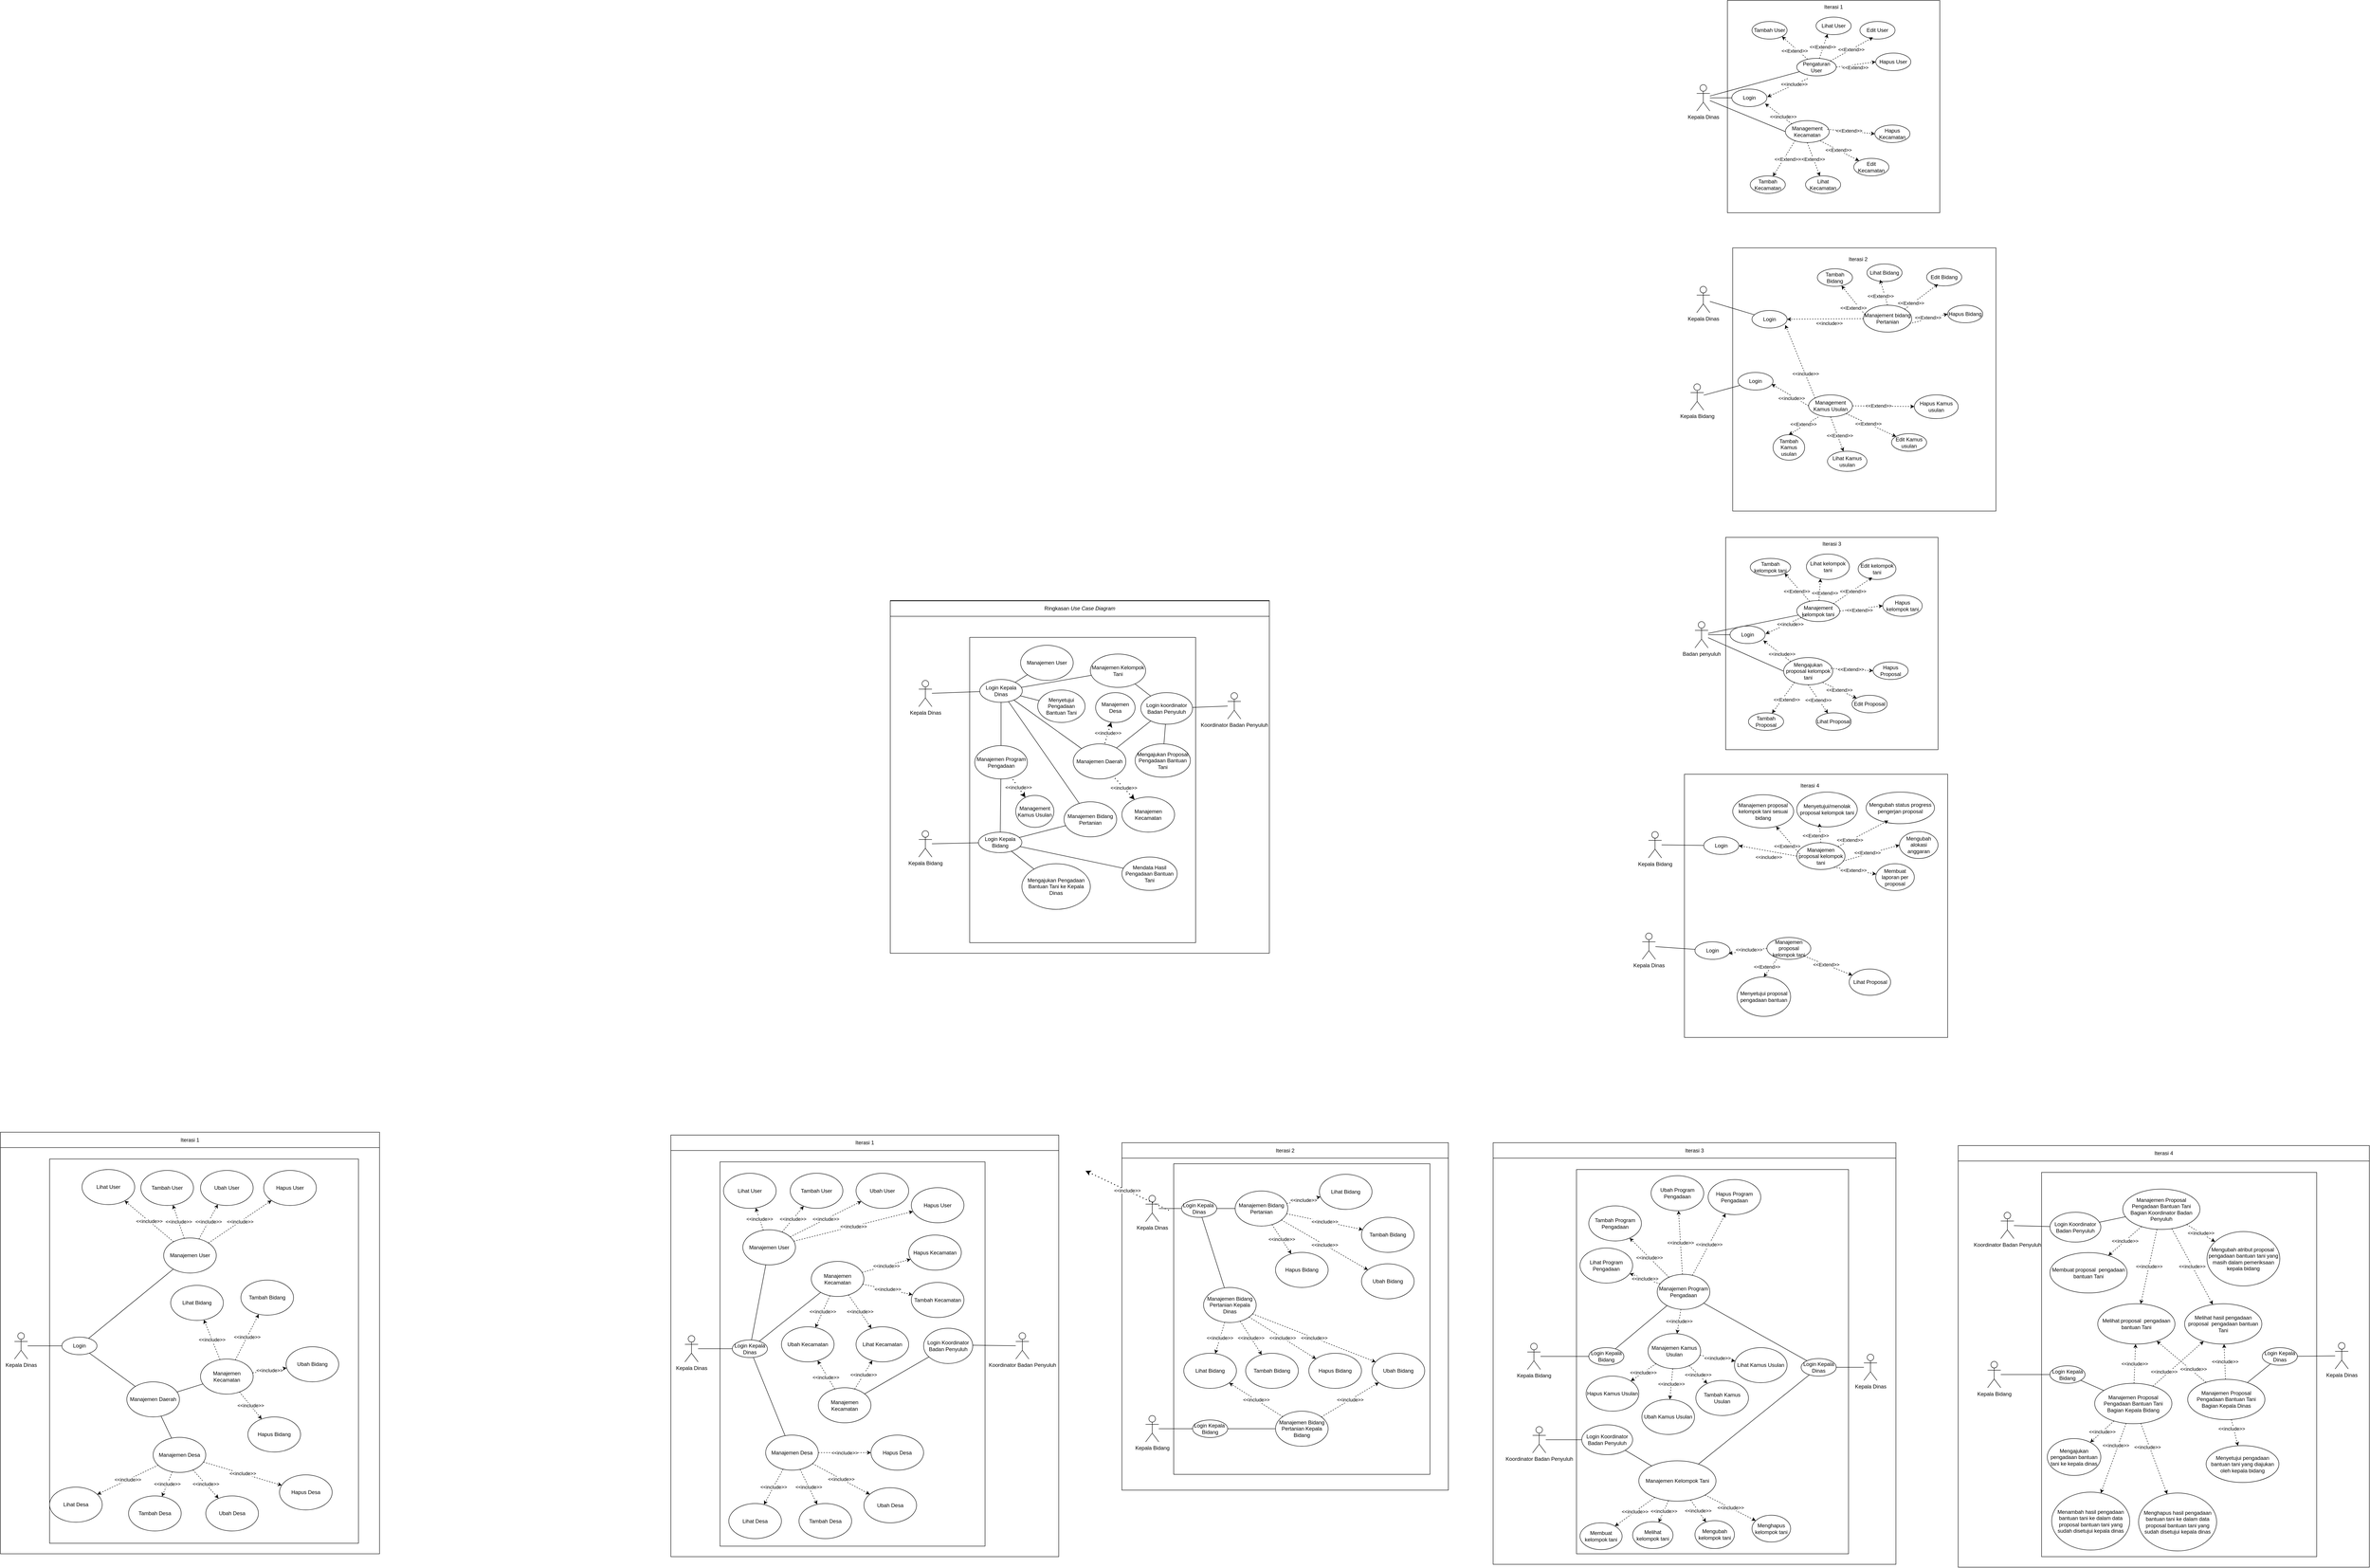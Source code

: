 <mxfile version="22.1.2" type="device">
  <diagram name="Page-1" id="YMLy_OdLXaZ6n__--rUv">
    <mxGraphModel dx="8097" dy="2789" grid="1" gridSize="12" guides="1" tooltips="1" connect="1" arrows="1" fold="1" page="0" pageScale="1" pageWidth="850" pageHeight="1100" math="0" shadow="0">
      <root>
        <mxCell id="0" />
        <mxCell id="1" parent="0" />
        <mxCell id="iEQiB8-2_5VWhzD2wxgG-270" value="" style="whiteSpace=wrap;html=1;" parent="1" vertex="1">
          <mxGeometry x="-3756" y="2568" width="864" height="961.12" as="geometry" />
        </mxCell>
        <mxCell id="iEQiB8-2_5VWhzD2wxgG-329" value="Iterasi 1" style="whiteSpace=wrap;html=1;" parent="1" vertex="1">
          <mxGeometry x="-3756" y="2568" width="864" height="35.16" as="geometry" />
        </mxCell>
        <mxCell id="iEQiB8-2_5VWhzD2wxgG-360" value="" style="whiteSpace=wrap;html=1;" parent="1" vertex="1">
          <mxGeometry x="-1200" y="2592" width="744" height="792" as="geometry" />
        </mxCell>
        <mxCell id="iEQiB8-2_5VWhzD2wxgG-264" value="" style="whiteSpace=wrap;html=1;" parent="1" vertex="1">
          <mxGeometry x="-1728" y="1356" width="864" height="804" as="geometry" />
        </mxCell>
        <mxCell id="N5Y1zyi54b3f4k9FTgib-1" value="Kepala Dinas" style="shape=umlActor;verticalLabelPosition=bottom;verticalAlign=top;html=1;outlineConnect=0;" parent="1" vertex="1">
          <mxGeometry x="110" y="180" width="30" height="60" as="geometry" />
        </mxCell>
        <mxCell id="N5Y1zyi54b3f4k9FTgib-2" value="" style="whiteSpace=wrap;html=1;aspect=fixed;" parent="1" vertex="1">
          <mxGeometry x="180" y="-12" width="484" height="484" as="geometry" />
        </mxCell>
        <mxCell id="N5Y1zyi54b3f4k9FTgib-3" value="Login" style="ellipse;whiteSpace=wrap;html=1;" parent="1" vertex="1">
          <mxGeometry x="190" y="190" width="80" height="40" as="geometry" />
        </mxCell>
        <mxCell id="N5Y1zyi54b3f4k9FTgib-4" value="Pengaturan User" style="ellipse;whiteSpace=wrap;html=1;" parent="1" vertex="1">
          <mxGeometry x="338" y="120" width="90" height="40" as="geometry" />
        </mxCell>
        <mxCell id="N5Y1zyi54b3f4k9FTgib-5" value="Management Kecamatan" style="ellipse;whiteSpace=wrap;html=1;" parent="1" vertex="1">
          <mxGeometry x="312" y="262" width="100" height="50" as="geometry" />
        </mxCell>
        <mxCell id="N5Y1zyi54b3f4k9FTgib-6" value="Tambah User" style="ellipse;whiteSpace=wrap;html=1;" parent="1" vertex="1">
          <mxGeometry x="236" y="36" width="80" height="40" as="geometry" />
        </mxCell>
        <mxCell id="N5Y1zyi54b3f4k9FTgib-7" value="Lihat User" style="ellipse;whiteSpace=wrap;html=1;" parent="1" vertex="1">
          <mxGeometry x="382" y="26" width="80" height="40" as="geometry" />
        </mxCell>
        <mxCell id="N5Y1zyi54b3f4k9FTgib-8" value="Edit User" style="ellipse;whiteSpace=wrap;html=1;" parent="1" vertex="1">
          <mxGeometry x="482" y="36" width="80" height="40" as="geometry" />
        </mxCell>
        <mxCell id="N5Y1zyi54b3f4k9FTgib-9" value="Hapus User" style="ellipse;whiteSpace=wrap;html=1;" parent="1" vertex="1">
          <mxGeometry x="518" y="108" width="80" height="40" as="geometry" />
        </mxCell>
        <mxCell id="N5Y1zyi54b3f4k9FTgib-10" value="Tambah Kecamatan" style="ellipse;whiteSpace=wrap;html=1;" parent="1" vertex="1">
          <mxGeometry x="232" y="388" width="80" height="40" as="geometry" />
        </mxCell>
        <mxCell id="N5Y1zyi54b3f4k9FTgib-11" value="Lihat Kecamatan" style="ellipse;whiteSpace=wrap;html=1;" parent="1" vertex="1">
          <mxGeometry x="358" y="388" width="80" height="40" as="geometry" />
        </mxCell>
        <mxCell id="N5Y1zyi54b3f4k9FTgib-12" value="Edit Kecamatan" style="ellipse;whiteSpace=wrap;html=1;" parent="1" vertex="1">
          <mxGeometry x="468" y="348" width="80" height="40" as="geometry" />
        </mxCell>
        <mxCell id="N5Y1zyi54b3f4k9FTgib-13" value="Hapus Kecamatan" style="ellipse;whiteSpace=wrap;html=1;" parent="1" vertex="1">
          <mxGeometry x="516" y="272" width="80" height="40" as="geometry" />
        </mxCell>
        <mxCell id="N5Y1zyi54b3f4k9FTgib-16" value="" style="endArrow=none;html=1;rounded=0;" parent="1" source="N5Y1zyi54b3f4k9FTgib-1" target="N5Y1zyi54b3f4k9FTgib-3" edge="1">
          <mxGeometry width="50" height="50" relative="1" as="geometry">
            <mxPoint x="290" y="300" as="sourcePoint" />
            <mxPoint x="340" y="250" as="targetPoint" />
          </mxGeometry>
        </mxCell>
        <mxCell id="N5Y1zyi54b3f4k9FTgib-17" value="" style="endArrow=classic;dashed=1;html=1;strokeWidth=1;rounded=0;endFill=1;entryX=0.948;entryY=0.825;entryDx=0;entryDy=0;entryPerimeter=0;exitX=0;exitY=0;exitDx=0;exitDy=0;" parent="1" source="N5Y1zyi54b3f4k9FTgib-5" target="N5Y1zyi54b3f4k9FTgib-3" edge="1">
          <mxGeometry width="50" height="50" relative="1" as="geometry">
            <mxPoint x="690" y="150" as="sourcePoint" />
            <mxPoint x="740" y="100" as="targetPoint" />
          </mxGeometry>
        </mxCell>
        <mxCell id="N5Y1zyi54b3f4k9FTgib-30" value="&amp;lt;&amp;lt;include&amp;gt;&amp;gt;" style="edgeLabel;html=1;align=center;verticalAlign=middle;resizable=0;points=[];" parent="N5Y1zyi54b3f4k9FTgib-17" vertex="1" connectable="0">
          <mxGeometry x="-0.331" y="-1" relative="1" as="geometry">
            <mxPoint as="offset" />
          </mxGeometry>
        </mxCell>
        <mxCell id="N5Y1zyi54b3f4k9FTgib-34" value="" style="endArrow=classic;dashed=1;html=1;strokeWidth=1;rounded=0;endFill=1;exitX=0;exitY=1;exitDx=0;exitDy=0;" parent="1" edge="1">
          <mxGeometry width="50" height="50" relative="1" as="geometry">
            <mxPoint x="363" y="166" as="sourcePoint" />
            <mxPoint x="271" y="208" as="targetPoint" />
          </mxGeometry>
        </mxCell>
        <mxCell id="N5Y1zyi54b3f4k9FTgib-35" value="&amp;lt;&amp;lt;include&amp;gt;&amp;gt;" style="edgeLabel;html=1;align=center;verticalAlign=middle;resizable=0;points=[];" parent="N5Y1zyi54b3f4k9FTgib-34" vertex="1" connectable="0">
          <mxGeometry x="-0.331" y="-1" relative="1" as="geometry">
            <mxPoint as="offset" />
          </mxGeometry>
        </mxCell>
        <mxCell id="N5Y1zyi54b3f4k9FTgib-38" value="" style="endArrow=classic;dashed=1;html=1;strokeWidth=1;rounded=0;endFill=1;entryX=0;entryY=0.5;entryDx=0;entryDy=0;exitX=0.956;exitY=0.397;exitDx=0;exitDy=0;exitPerimeter=0;" parent="1" source="N5Y1zyi54b3f4k9FTgib-5" target="N5Y1zyi54b3f4k9FTgib-13" edge="1">
          <mxGeometry width="50" height="50" relative="1" as="geometry">
            <mxPoint x="516" y="291" as="sourcePoint" />
            <mxPoint x="612" y="234" as="targetPoint" />
          </mxGeometry>
        </mxCell>
        <mxCell id="N5Y1zyi54b3f4k9FTgib-39" value="&amp;lt;&amp;lt;Extend&amp;gt;&amp;gt;" style="edgeLabel;html=1;align=center;verticalAlign=middle;resizable=0;points=[];" parent="N5Y1zyi54b3f4k9FTgib-38" vertex="1" connectable="0">
          <mxGeometry x="-0.331" y="-1" relative="1" as="geometry">
            <mxPoint x="13" y="-1" as="offset" />
          </mxGeometry>
        </mxCell>
        <mxCell id="N5Y1zyi54b3f4k9FTgib-40" value="" style="endArrow=classic;dashed=1;html=1;strokeWidth=1;rounded=0;endFill=1;exitX=0.797;exitY=0.921;exitDx=0;exitDy=0;exitPerimeter=0;" parent="1" source="N5Y1zyi54b3f4k9FTgib-5" target="N5Y1zyi54b3f4k9FTgib-12" edge="1">
          <mxGeometry width="50" height="50" relative="1" as="geometry">
            <mxPoint x="480" y="348" as="sourcePoint" />
            <mxPoint x="424" y="299" as="targetPoint" />
          </mxGeometry>
        </mxCell>
        <mxCell id="N5Y1zyi54b3f4k9FTgib-41" value="&amp;lt;&amp;lt;Extend&amp;gt;&amp;gt;" style="edgeLabel;html=1;align=center;verticalAlign=middle;resizable=0;points=[];" parent="N5Y1zyi54b3f4k9FTgib-40" vertex="1" connectable="0">
          <mxGeometry x="-0.331" y="-1" relative="1" as="geometry">
            <mxPoint x="12" y="4" as="offset" />
          </mxGeometry>
        </mxCell>
        <mxCell id="N5Y1zyi54b3f4k9FTgib-42" value="" style="endArrow=classic;dashed=1;html=1;strokeWidth=1;rounded=0;endFill=1;exitX=0.5;exitY=1;exitDx=0;exitDy=0;" parent="1" source="N5Y1zyi54b3f4k9FTgib-5" target="N5Y1zyi54b3f4k9FTgib-11" edge="1">
          <mxGeometry width="50" height="50" relative="1" as="geometry">
            <mxPoint x="511" y="364" as="sourcePoint" />
            <mxPoint x="391" y="323" as="targetPoint" />
          </mxGeometry>
        </mxCell>
        <mxCell id="N5Y1zyi54b3f4k9FTgib-43" value="&amp;lt;&amp;lt;Extend&amp;gt;&amp;gt;" style="edgeLabel;html=1;align=center;verticalAlign=middle;resizable=0;points=[];" parent="N5Y1zyi54b3f4k9FTgib-42" vertex="1" connectable="0">
          <mxGeometry x="-0.331" y="-1" relative="1" as="geometry">
            <mxPoint x="1" y="12" as="offset" />
          </mxGeometry>
        </mxCell>
        <mxCell id="N5Y1zyi54b3f4k9FTgib-44" value="" style="endArrow=classic;dashed=1;html=1;strokeWidth=1;rounded=0;endFill=1;exitX=0.224;exitY=0.907;exitDx=0;exitDy=0;exitPerimeter=0;" parent="1" source="N5Y1zyi54b3f4k9FTgib-5" target="N5Y1zyi54b3f4k9FTgib-10" edge="1">
          <mxGeometry width="50" height="50" relative="1" as="geometry">
            <mxPoint x="288" y="396" as="sourcePoint" />
            <mxPoint x="374" y="324" as="targetPoint" />
          </mxGeometry>
        </mxCell>
        <mxCell id="N5Y1zyi54b3f4k9FTgib-45" value="&amp;lt;&amp;lt;Extend&amp;gt;&amp;gt;" style="edgeLabel;html=1;align=center;verticalAlign=middle;resizable=0;points=[];" parent="N5Y1zyi54b3f4k9FTgib-44" vertex="1" connectable="0">
          <mxGeometry x="-0.331" y="-1" relative="1" as="geometry">
            <mxPoint y="16" as="offset" />
          </mxGeometry>
        </mxCell>
        <mxCell id="N5Y1zyi54b3f4k9FTgib-46" value="" style="endArrow=classic;dashed=1;html=1;strokeWidth=1;rounded=0;endFill=1;entryX=1;entryY=1;entryDx=0;entryDy=0;" parent="1" source="N5Y1zyi54b3f4k9FTgib-4" target="N5Y1zyi54b3f4k9FTgib-6" edge="1">
          <mxGeometry width="50" height="50" relative="1" as="geometry">
            <mxPoint x="316.284" y="82.142" as="sourcePoint" />
            <mxPoint x="347.24" y="132.695" as="targetPoint" />
          </mxGeometry>
        </mxCell>
        <mxCell id="N5Y1zyi54b3f4k9FTgib-47" value="&amp;lt;&amp;lt;Extend&amp;gt;&amp;gt;" style="edgeLabel;html=1;align=center;verticalAlign=middle;resizable=0;points=[];" parent="N5Y1zyi54b3f4k9FTgib-46" vertex="1" connectable="0">
          <mxGeometry x="-0.331" y="-1" relative="1" as="geometry">
            <mxPoint x="-11" y="-1" as="offset" />
          </mxGeometry>
        </mxCell>
        <mxCell id="N5Y1zyi54b3f4k9FTgib-48" value="" style="endArrow=classic;dashed=1;html=1;strokeWidth=1;rounded=0;endFill=1;entryX=0.328;entryY=0.965;entryDx=0;entryDy=0;entryPerimeter=0;" parent="1" source="N5Y1zyi54b3f4k9FTgib-4" target="N5Y1zyi54b3f4k9FTgib-7" edge="1">
          <mxGeometry width="50" height="50" relative="1" as="geometry">
            <mxPoint x="352" y="82" as="sourcePoint" />
            <mxPoint x="384" y="120" as="targetPoint" />
          </mxGeometry>
        </mxCell>
        <mxCell id="N5Y1zyi54b3f4k9FTgib-49" value="&amp;lt;&amp;lt;Extend&amp;gt;&amp;gt;" style="edgeLabel;html=1;align=center;verticalAlign=middle;resizable=0;points=[];" parent="N5Y1zyi54b3f4k9FTgib-48" vertex="1" connectable="0">
          <mxGeometry x="-0.331" y="-1" relative="1" as="geometry">
            <mxPoint y="-8" as="offset" />
          </mxGeometry>
        </mxCell>
        <mxCell id="N5Y1zyi54b3f4k9FTgib-50" value="" style="endArrow=classic;dashed=1;html=1;strokeWidth=1;rounded=0;endFill=1;exitX=1;exitY=0;exitDx=0;exitDy=0;entryX=0.371;entryY=0.904;entryDx=0;entryDy=0;entryPerimeter=0;" parent="1" source="N5Y1zyi54b3f4k9FTgib-4" target="N5Y1zyi54b3f4k9FTgib-8" edge="1">
          <mxGeometry width="50" height="50" relative="1" as="geometry">
            <mxPoint x="425" y="79" as="sourcePoint" />
            <mxPoint x="396" y="132" as="targetPoint" />
          </mxGeometry>
        </mxCell>
        <mxCell id="N5Y1zyi54b3f4k9FTgib-51" value="&amp;lt;&amp;lt;Extend&amp;gt;&amp;gt;" style="edgeLabel;html=1;align=center;verticalAlign=middle;resizable=0;points=[];" parent="N5Y1zyi54b3f4k9FTgib-50" vertex="1" connectable="0">
          <mxGeometry x="-0.331" y="-1" relative="1" as="geometry">
            <mxPoint x="14" y="-9" as="offset" />
          </mxGeometry>
        </mxCell>
        <mxCell id="N5Y1zyi54b3f4k9FTgib-52" value="" style="endArrow=classic;dashed=1;html=1;strokeWidth=1;rounded=0;endFill=1;entryX=0;entryY=0.5;entryDx=0;entryDy=0;exitX=1;exitY=0.5;exitDx=0;exitDy=0;" parent="1" source="N5Y1zyi54b3f4k9FTgib-4" target="N5Y1zyi54b3f4k9FTgib-9" edge="1">
          <mxGeometry width="50" height="50" relative="1" as="geometry">
            <mxPoint x="510" y="84" as="sourcePoint" />
            <mxPoint x="427" y="138" as="targetPoint" />
          </mxGeometry>
        </mxCell>
        <mxCell id="N5Y1zyi54b3f4k9FTgib-53" value="&amp;lt;&amp;lt;Extend&amp;gt;&amp;gt;" style="edgeLabel;html=1;align=center;verticalAlign=middle;resizable=0;points=[];" parent="N5Y1zyi54b3f4k9FTgib-52" vertex="1" connectable="0">
          <mxGeometry x="-0.331" y="-1" relative="1" as="geometry">
            <mxPoint x="12" y="4" as="offset" />
          </mxGeometry>
        </mxCell>
        <mxCell id="N5Y1zyi54b3f4k9FTgib-54" value="" style="endArrow=none;html=1;rounded=0;" parent="1" source="N5Y1zyi54b3f4k9FTgib-1" target="N5Y1zyi54b3f4k9FTgib-4" edge="1">
          <mxGeometry width="50" height="50" relative="1" as="geometry">
            <mxPoint x="144" y="216" as="sourcePoint" />
            <mxPoint x="202" y="222" as="targetPoint" />
          </mxGeometry>
        </mxCell>
        <mxCell id="N5Y1zyi54b3f4k9FTgib-55" value="" style="endArrow=none;html=1;rounded=0;entryX=0;entryY=0.5;entryDx=0;entryDy=0;" parent="1" source="N5Y1zyi54b3f4k9FTgib-1" target="N5Y1zyi54b3f4k9FTgib-5" edge="1">
          <mxGeometry width="50" height="50" relative="1" as="geometry">
            <mxPoint x="152" y="218" as="sourcePoint" />
            <mxPoint x="357" y="162" as="targetPoint" />
          </mxGeometry>
        </mxCell>
        <mxCell id="N5Y1zyi54b3f4k9FTgib-56" value="Iterasi 1" style="text;html=1;strokeColor=none;fillColor=none;align=center;verticalAlign=middle;whiteSpace=wrap;rounded=0;" parent="1" vertex="1">
          <mxGeometry x="392" y="-12" width="60" height="30" as="geometry" />
        </mxCell>
        <mxCell id="N5Y1zyi54b3f4k9FTgib-57" value="Kepala Dinas" style="shape=umlActor;verticalLabelPosition=bottom;verticalAlign=top;html=1;outlineConnect=0;" parent="1" vertex="1">
          <mxGeometry x="110" y="639.79" width="30" height="60" as="geometry" />
        </mxCell>
        <mxCell id="N5Y1zyi54b3f4k9FTgib-58" value="" style="whiteSpace=wrap;html=1;aspect=fixed;" parent="1" vertex="1">
          <mxGeometry x="192" y="552" width="600" height="600" as="geometry" />
        </mxCell>
        <mxCell id="N5Y1zyi54b3f4k9FTgib-59" value="Login" style="ellipse;whiteSpace=wrap;html=1;" parent="1" vertex="1">
          <mxGeometry x="236" y="694.79" width="80" height="40" as="geometry" />
        </mxCell>
        <mxCell id="N5Y1zyi54b3f4k9FTgib-60" value="Manajement bidang Pertanian" style="ellipse;whiteSpace=wrap;html=1;" parent="1" vertex="1">
          <mxGeometry x="490" y="682.79" width="110" height="61.21" as="geometry" />
        </mxCell>
        <mxCell id="N5Y1zyi54b3f4k9FTgib-61" value="Management Kamus Usulan" style="ellipse;whiteSpace=wrap;html=1;" parent="1" vertex="1">
          <mxGeometry x="365" y="887.21" width="100" height="50" as="geometry" />
        </mxCell>
        <mxCell id="N5Y1zyi54b3f4k9FTgib-62" value="Tambah Bidang" style="ellipse;whiteSpace=wrap;html=1;" parent="1" vertex="1">
          <mxGeometry x="385" y="599.79" width="80" height="40" as="geometry" />
        </mxCell>
        <mxCell id="N5Y1zyi54b3f4k9FTgib-63" value="Lihat Bidang" style="ellipse;whiteSpace=wrap;html=1;" parent="1" vertex="1">
          <mxGeometry x="498" y="588.79" width="80" height="40" as="geometry" />
        </mxCell>
        <mxCell id="N5Y1zyi54b3f4k9FTgib-64" value="Edit Bidang" style="ellipse;whiteSpace=wrap;html=1;" parent="1" vertex="1">
          <mxGeometry x="634" y="598.79" width="80" height="40" as="geometry" />
        </mxCell>
        <mxCell id="N5Y1zyi54b3f4k9FTgib-65" value="Hapus Bidang" style="ellipse;whiteSpace=wrap;html=1;" parent="1" vertex="1">
          <mxGeometry x="682" y="682.79" width="80" height="40" as="geometry" />
        </mxCell>
        <mxCell id="N5Y1zyi54b3f4k9FTgib-66" value="Tambah Kamus usulan" style="ellipse;whiteSpace=wrap;html=1;" parent="1" vertex="1">
          <mxGeometry x="284" y="978" width="72" height="58" as="geometry" />
        </mxCell>
        <mxCell id="N5Y1zyi54b3f4k9FTgib-67" value="Lihat Kamus usulan" style="ellipse;whiteSpace=wrap;html=1;" parent="1" vertex="1">
          <mxGeometry x="408" y="1015.6" width="90" height="46" as="geometry" />
        </mxCell>
        <mxCell id="N5Y1zyi54b3f4k9FTgib-68" value="Edit Kamus usulan" style="ellipse;whiteSpace=wrap;html=1;" parent="1" vertex="1">
          <mxGeometry x="554" y="975.6" width="80" height="40" as="geometry" />
        </mxCell>
        <mxCell id="N5Y1zyi54b3f4k9FTgib-69" value="Hapus Kamus usulan" style="ellipse;whiteSpace=wrap;html=1;" parent="1" vertex="1">
          <mxGeometry x="606" y="887.21" width="100" height="54" as="geometry" />
        </mxCell>
        <mxCell id="N5Y1zyi54b3f4k9FTgib-70" value="" style="endArrow=none;html=1;rounded=0;" parent="1" source="N5Y1zyi54b3f4k9FTgib-57" target="N5Y1zyi54b3f4k9FTgib-59" edge="1">
          <mxGeometry width="50" height="50" relative="1" as="geometry">
            <mxPoint x="302" y="864" as="sourcePoint" />
            <mxPoint x="352" y="814" as="targetPoint" />
          </mxGeometry>
        </mxCell>
        <mxCell id="N5Y1zyi54b3f4k9FTgib-71" value="" style="endArrow=classic;dashed=1;html=1;strokeWidth=1;rounded=0;endFill=1;entryX=0.948;entryY=0.825;entryDx=0;entryDy=0;entryPerimeter=0;exitX=0;exitY=0;exitDx=0;exitDy=0;" parent="1" source="N5Y1zyi54b3f4k9FTgib-61" target="N5Y1zyi54b3f4k9FTgib-59" edge="1">
          <mxGeometry width="50" height="50" relative="1" as="geometry">
            <mxPoint x="702" y="714" as="sourcePoint" />
            <mxPoint x="752" y="664" as="targetPoint" />
          </mxGeometry>
        </mxCell>
        <mxCell id="N5Y1zyi54b3f4k9FTgib-72" value="&amp;lt;&amp;lt;include&amp;gt;&amp;gt;" style="edgeLabel;html=1;align=center;verticalAlign=middle;resizable=0;points=[];" parent="N5Y1zyi54b3f4k9FTgib-71" vertex="1" connectable="0">
          <mxGeometry x="-0.331" y="-1" relative="1" as="geometry">
            <mxPoint as="offset" />
          </mxGeometry>
        </mxCell>
        <mxCell id="N5Y1zyi54b3f4k9FTgib-73" value="" style="endArrow=classic;dashed=1;html=1;strokeWidth=1;rounded=0;endFill=1;exitX=0;exitY=0.5;exitDx=0;exitDy=0;entryX=1;entryY=0.5;entryDx=0;entryDy=0;" parent="1" source="N5Y1zyi54b3f4k9FTgib-60" target="N5Y1zyi54b3f4k9FTgib-59" edge="1">
          <mxGeometry width="50" height="50" relative="1" as="geometry">
            <mxPoint x="375" y="730" as="sourcePoint" />
            <mxPoint x="283" y="772" as="targetPoint" />
          </mxGeometry>
        </mxCell>
        <mxCell id="N5Y1zyi54b3f4k9FTgib-74" value="&amp;lt;&amp;lt;include&amp;gt;&amp;gt;" style="edgeLabel;html=1;align=center;verticalAlign=middle;resizable=0;points=[];" parent="N5Y1zyi54b3f4k9FTgib-73" vertex="1" connectable="0">
          <mxGeometry x="-0.331" y="-1" relative="1" as="geometry">
            <mxPoint x="-20" y="11" as="offset" />
          </mxGeometry>
        </mxCell>
        <mxCell id="N5Y1zyi54b3f4k9FTgib-75" value="" style="endArrow=classic;dashed=1;html=1;strokeWidth=1;rounded=0;endFill=1;exitX=1;exitY=0.5;exitDx=0;exitDy=0;" parent="1" source="N5Y1zyi54b3f4k9FTgib-61" target="N5Y1zyi54b3f4k9FTgib-69" edge="1">
          <mxGeometry width="50" height="50" relative="1" as="geometry">
            <mxPoint x="596" y="865" as="sourcePoint" />
            <mxPoint x="692" y="808" as="targetPoint" />
          </mxGeometry>
        </mxCell>
        <mxCell id="N5Y1zyi54b3f4k9FTgib-76" value="&amp;lt;&amp;lt;Extend&amp;gt;&amp;gt;" style="edgeLabel;html=1;align=center;verticalAlign=middle;resizable=0;points=[];" parent="N5Y1zyi54b3f4k9FTgib-75" vertex="1" connectable="0">
          <mxGeometry x="-0.331" y="-1" relative="1" as="geometry">
            <mxPoint x="12" y="-2" as="offset" />
          </mxGeometry>
        </mxCell>
        <mxCell id="N5Y1zyi54b3f4k9FTgib-77" value="" style="endArrow=classic;dashed=1;html=1;strokeWidth=1;rounded=0;endFill=1;exitX=1;exitY=1;exitDx=0;exitDy=0;" parent="1" source="N5Y1zyi54b3f4k9FTgib-61" target="N5Y1zyi54b3f4k9FTgib-68" edge="1">
          <mxGeometry width="50" height="50" relative="1" as="geometry">
            <mxPoint x="560" y="922" as="sourcePoint" />
            <mxPoint x="504" y="873" as="targetPoint" />
          </mxGeometry>
        </mxCell>
        <mxCell id="N5Y1zyi54b3f4k9FTgib-78" value="&amp;lt;&amp;lt;Extend&amp;gt;&amp;gt;" style="edgeLabel;html=1;align=center;verticalAlign=middle;resizable=0;points=[];" parent="N5Y1zyi54b3f4k9FTgib-77" vertex="1" connectable="0">
          <mxGeometry x="-0.331" y="-1" relative="1" as="geometry">
            <mxPoint x="13" y="4" as="offset" />
          </mxGeometry>
        </mxCell>
        <mxCell id="N5Y1zyi54b3f4k9FTgib-79" value="" style="endArrow=classic;dashed=1;html=1;strokeWidth=1;rounded=0;endFill=1;exitX=0.5;exitY=1;exitDx=0;exitDy=0;" parent="1" source="N5Y1zyi54b3f4k9FTgib-61" target="N5Y1zyi54b3f4k9FTgib-67" edge="1">
          <mxGeometry width="50" height="50" relative="1" as="geometry">
            <mxPoint x="591" y="938" as="sourcePoint" />
            <mxPoint x="471" y="897" as="targetPoint" />
          </mxGeometry>
        </mxCell>
        <mxCell id="N5Y1zyi54b3f4k9FTgib-80" value="&amp;lt;&amp;lt;Extend&amp;gt;&amp;gt;" style="edgeLabel;html=1;align=center;verticalAlign=middle;resizable=0;points=[];" parent="N5Y1zyi54b3f4k9FTgib-79" vertex="1" connectable="0">
          <mxGeometry x="-0.331" y="-1" relative="1" as="geometry">
            <mxPoint x="12" y="16" as="offset" />
          </mxGeometry>
        </mxCell>
        <mxCell id="N5Y1zyi54b3f4k9FTgib-81" value="" style="endArrow=classic;dashed=1;html=1;strokeWidth=1;rounded=0;endFill=1;entryX=0.5;entryY=0;entryDx=0;entryDy=0;exitX=0.222;exitY=1.006;exitDx=0;exitDy=0;exitPerimeter=0;" parent="1" source="N5Y1zyi54b3f4k9FTgib-61" target="N5Y1zyi54b3f4k9FTgib-66" edge="1">
          <mxGeometry width="50" height="50" relative="1" as="geometry">
            <mxPoint x="368" y="970" as="sourcePoint" />
            <mxPoint x="454" y="898" as="targetPoint" />
          </mxGeometry>
        </mxCell>
        <mxCell id="N5Y1zyi54b3f4k9FTgib-82" value="&amp;lt;&amp;lt;Extend&amp;gt;&amp;gt;" style="edgeLabel;html=1;align=center;verticalAlign=middle;resizable=0;points=[];" parent="N5Y1zyi54b3f4k9FTgib-81" vertex="1" connectable="0">
          <mxGeometry x="-0.331" y="-1" relative="1" as="geometry">
            <mxPoint x="-12" y="4" as="offset" />
          </mxGeometry>
        </mxCell>
        <mxCell id="N5Y1zyi54b3f4k9FTgib-83" value="" style="endArrow=classic;dashed=1;html=1;strokeWidth=1;rounded=0;endFill=1;exitX=0.064;exitY=0.425;exitDx=0;exitDy=0;exitPerimeter=0;" parent="1" source="N5Y1zyi54b3f4k9FTgib-60" target="N5Y1zyi54b3f4k9FTgib-62" edge="1">
          <mxGeometry width="50" height="50" relative="1" as="geometry">
            <mxPoint x="425.6" y="638.99" as="sourcePoint" />
            <mxPoint x="499.24" y="695.485" as="targetPoint" />
          </mxGeometry>
        </mxCell>
        <mxCell id="N5Y1zyi54b3f4k9FTgib-84" value="&amp;lt;&amp;lt;Extend&amp;gt;&amp;gt;" style="edgeLabel;html=1;align=center;verticalAlign=middle;resizable=0;points=[];" parent="N5Y1zyi54b3f4k9FTgib-83" vertex="1" connectable="0">
          <mxGeometry x="-0.331" y="-1" relative="1" as="geometry">
            <mxPoint x="-12" y="4" as="offset" />
          </mxGeometry>
        </mxCell>
        <mxCell id="N5Y1zyi54b3f4k9FTgib-85" value="" style="endArrow=classic;dashed=1;html=1;strokeWidth=1;rounded=0;endFill=1;exitX=0.5;exitY=0;exitDx=0;exitDy=0;entryX=0.375;entryY=0.9;entryDx=0;entryDy=0;entryPerimeter=0;" parent="1" source="N5Y1zyi54b3f4k9FTgib-60" target="N5Y1zyi54b3f4k9FTgib-63" edge="1">
          <mxGeometry width="50" height="50" relative="1" as="geometry">
            <mxPoint x="504" y="644.79" as="sourcePoint" />
            <mxPoint x="536" y="683" as="targetPoint" />
          </mxGeometry>
        </mxCell>
        <mxCell id="N5Y1zyi54b3f4k9FTgib-86" value="&amp;lt;&amp;lt;Extend&amp;gt;&amp;gt;" style="edgeLabel;html=1;align=center;verticalAlign=middle;resizable=0;points=[];" parent="N5Y1zyi54b3f4k9FTgib-85" vertex="1" connectable="0">
          <mxGeometry x="-0.331" y="-1" relative="1" as="geometry">
            <mxPoint x="-12" y="-2" as="offset" />
          </mxGeometry>
        </mxCell>
        <mxCell id="N5Y1zyi54b3f4k9FTgib-87" value="" style="endArrow=classic;dashed=1;html=1;strokeWidth=1;rounded=0;endFill=1;entryX=0.325;entryY=0.9;entryDx=0;entryDy=0;entryPerimeter=0;exitX=1;exitY=0;exitDx=0;exitDy=0;" parent="1" source="N5Y1zyi54b3f4k9FTgib-60" target="N5Y1zyi54b3f4k9FTgib-64" edge="1">
          <mxGeometry width="50" height="50" relative="1" as="geometry">
            <mxPoint x="577" y="641.79" as="sourcePoint" />
            <mxPoint x="548" y="694.79" as="targetPoint" />
          </mxGeometry>
        </mxCell>
        <mxCell id="N5Y1zyi54b3f4k9FTgib-88" value="&amp;lt;&amp;lt;Extend&amp;gt;&amp;gt;" style="edgeLabel;html=1;align=center;verticalAlign=middle;resizable=0;points=[];" parent="N5Y1zyi54b3f4k9FTgib-87" vertex="1" connectable="0">
          <mxGeometry x="-0.331" y="-1" relative="1" as="geometry">
            <mxPoint x="-12" y="4" as="offset" />
          </mxGeometry>
        </mxCell>
        <mxCell id="N5Y1zyi54b3f4k9FTgib-89" value="" style="endArrow=classic;dashed=1;html=1;strokeWidth=1;rounded=0;endFill=1;entryX=0;entryY=0.5;entryDx=0;entryDy=0;exitX=0.955;exitY=0.686;exitDx=0;exitDy=0;exitPerimeter=0;" parent="1" source="N5Y1zyi54b3f4k9FTgib-60" target="N5Y1zyi54b3f4k9FTgib-65" edge="1">
          <mxGeometry width="50" height="50" relative="1" as="geometry">
            <mxPoint x="662" y="646.79" as="sourcePoint" />
            <mxPoint x="579" y="700.79" as="targetPoint" />
          </mxGeometry>
        </mxCell>
        <mxCell id="N5Y1zyi54b3f4k9FTgib-90" value="&amp;lt;&amp;lt;Extend&amp;gt;&amp;gt;" style="edgeLabel;html=1;align=center;verticalAlign=middle;resizable=0;points=[];" parent="N5Y1zyi54b3f4k9FTgib-89" vertex="1" connectable="0">
          <mxGeometry x="-0.331" y="-1" relative="1" as="geometry">
            <mxPoint x="12" y="-8" as="offset" />
          </mxGeometry>
        </mxCell>
        <mxCell id="N5Y1zyi54b3f4k9FTgib-93" value="Iterasi 2" style="text;html=1;strokeColor=none;fillColor=none;align=center;verticalAlign=middle;whiteSpace=wrap;rounded=0;" parent="1" vertex="1">
          <mxGeometry x="448" y="562.79" width="60" height="30" as="geometry" />
        </mxCell>
        <mxCell id="N5Y1zyi54b3f4k9FTgib-95" value="Kepala Bidang" style="shape=umlActor;verticalLabelPosition=bottom;verticalAlign=top;html=1;outlineConnect=0;" parent="1" vertex="1">
          <mxGeometry x="96" y="862" width="30" height="60" as="geometry" />
        </mxCell>
        <mxCell id="N5Y1zyi54b3f4k9FTgib-96" value="Login" style="ellipse;whiteSpace=wrap;html=1;" parent="1" vertex="1">
          <mxGeometry x="204" y="836" width="80" height="40" as="geometry" />
        </mxCell>
        <mxCell id="N5Y1zyi54b3f4k9FTgib-98" value="" style="endArrow=none;html=1;rounded=0;" parent="1" source="N5Y1zyi54b3f4k9FTgib-95" target="N5Y1zyi54b3f4k9FTgib-96" edge="1">
          <mxGeometry width="50" height="50" relative="1" as="geometry">
            <mxPoint x="152" y="686" as="sourcePoint" />
            <mxPoint x="254" y="717" as="targetPoint" />
          </mxGeometry>
        </mxCell>
        <mxCell id="N5Y1zyi54b3f4k9FTgib-99" value="" style="endArrow=classic;dashed=1;html=1;strokeWidth=1;rounded=0;endFill=1;exitX=0;exitY=0.5;exitDx=0;exitDy=0;entryX=0.958;entryY=0.663;entryDx=0;entryDy=0;entryPerimeter=0;" parent="1" source="N5Y1zyi54b3f4k9FTgib-61" target="N5Y1zyi54b3f4k9FTgib-96" edge="1">
          <mxGeometry width="50" height="50" relative="1" as="geometry">
            <mxPoint x="419" y="855" as="sourcePoint" />
            <mxPoint x="324" y="740" as="targetPoint" />
          </mxGeometry>
        </mxCell>
        <mxCell id="N5Y1zyi54b3f4k9FTgib-100" value="&amp;lt;&amp;lt;include&amp;gt;&amp;gt;" style="edgeLabel;html=1;align=center;verticalAlign=middle;resizable=0;points=[];" parent="N5Y1zyi54b3f4k9FTgib-99" vertex="1" connectable="0">
          <mxGeometry x="-0.331" y="-1" relative="1" as="geometry">
            <mxPoint x="-12" as="offset" />
          </mxGeometry>
        </mxCell>
        <mxCell id="N5Y1zyi54b3f4k9FTgib-101" value="Badan penyuluh" style="shape=umlActor;verticalLabelPosition=bottom;verticalAlign=top;html=1;outlineConnect=0;" parent="1" vertex="1">
          <mxGeometry x="106" y="1404" width="30" height="60" as="geometry" />
        </mxCell>
        <mxCell id="N5Y1zyi54b3f4k9FTgib-102" value="" style="whiteSpace=wrap;html=1;aspect=fixed;" parent="1" vertex="1">
          <mxGeometry x="176" y="1212" width="484" height="484" as="geometry" />
        </mxCell>
        <mxCell id="N5Y1zyi54b3f4k9FTgib-103" value="Login" style="ellipse;whiteSpace=wrap;html=1;" parent="1" vertex="1">
          <mxGeometry x="186" y="1414" width="80" height="40" as="geometry" />
        </mxCell>
        <mxCell id="N5Y1zyi54b3f4k9FTgib-104" value="Manajement kelompok tani" style="ellipse;whiteSpace=wrap;html=1;" parent="1" vertex="1">
          <mxGeometry x="338" y="1356" width="98" height="48" as="geometry" />
        </mxCell>
        <mxCell id="N5Y1zyi54b3f4k9FTgib-105" value="Mengajukan proposal kelompok tani" style="ellipse;whiteSpace=wrap;html=1;" parent="1" vertex="1">
          <mxGeometry x="308" y="1486" width="112" height="62" as="geometry" />
        </mxCell>
        <mxCell id="N5Y1zyi54b3f4k9FTgib-106" value="Tambah kelompok tani" style="ellipse;whiteSpace=wrap;html=1;" parent="1" vertex="1">
          <mxGeometry x="232" y="1260" width="92" height="40" as="geometry" />
        </mxCell>
        <mxCell id="N5Y1zyi54b3f4k9FTgib-107" value="Lihat kelompok tani" style="ellipse;whiteSpace=wrap;html=1;" parent="1" vertex="1">
          <mxGeometry x="360" y="1250" width="98" height="58" as="geometry" />
        </mxCell>
        <mxCell id="N5Y1zyi54b3f4k9FTgib-108" value="Edit kelompok tani" style="ellipse;whiteSpace=wrap;html=1;" parent="1" vertex="1">
          <mxGeometry x="478" y="1260" width="86" height="48" as="geometry" />
        </mxCell>
        <mxCell id="N5Y1zyi54b3f4k9FTgib-109" value="Hapus kelompok tani" style="ellipse;whiteSpace=wrap;html=1;" parent="1" vertex="1">
          <mxGeometry x="534" y="1344" width="90" height="48" as="geometry" />
        </mxCell>
        <mxCell id="N5Y1zyi54b3f4k9FTgib-110" value="Tambah Proposal" style="ellipse;whiteSpace=wrap;html=1;" parent="1" vertex="1">
          <mxGeometry x="228" y="1612" width="80" height="40" as="geometry" />
        </mxCell>
        <mxCell id="N5Y1zyi54b3f4k9FTgib-111" value="Lihat Proposal" style="ellipse;whiteSpace=wrap;html=1;" parent="1" vertex="1">
          <mxGeometry x="382" y="1612" width="80" height="40" as="geometry" />
        </mxCell>
        <mxCell id="N5Y1zyi54b3f4k9FTgib-112" value="Edit Proposal" style="ellipse;whiteSpace=wrap;html=1;" parent="1" vertex="1">
          <mxGeometry x="464" y="1572" width="80" height="40" as="geometry" />
        </mxCell>
        <mxCell id="N5Y1zyi54b3f4k9FTgib-113" value="Hapus Proposal" style="ellipse;whiteSpace=wrap;html=1;" parent="1" vertex="1">
          <mxGeometry x="512" y="1496" width="80" height="40" as="geometry" />
        </mxCell>
        <mxCell id="N5Y1zyi54b3f4k9FTgib-114" value="" style="endArrow=none;html=1;rounded=0;" parent="1" source="N5Y1zyi54b3f4k9FTgib-101" target="N5Y1zyi54b3f4k9FTgib-103" edge="1">
          <mxGeometry width="50" height="50" relative="1" as="geometry">
            <mxPoint x="286" y="1524" as="sourcePoint" />
            <mxPoint x="336" y="1474" as="targetPoint" />
          </mxGeometry>
        </mxCell>
        <mxCell id="N5Y1zyi54b3f4k9FTgib-115" value="" style="endArrow=classic;dashed=1;html=1;strokeWidth=1;rounded=0;endFill=1;entryX=0.948;entryY=0.825;entryDx=0;entryDy=0;entryPerimeter=0;exitX=0;exitY=0;exitDx=0;exitDy=0;" parent="1" source="N5Y1zyi54b3f4k9FTgib-105" target="N5Y1zyi54b3f4k9FTgib-103" edge="1">
          <mxGeometry width="50" height="50" relative="1" as="geometry">
            <mxPoint x="686" y="1374" as="sourcePoint" />
            <mxPoint x="736" y="1324" as="targetPoint" />
          </mxGeometry>
        </mxCell>
        <mxCell id="N5Y1zyi54b3f4k9FTgib-116" value="&amp;lt;&amp;lt;include&amp;gt;&amp;gt;" style="edgeLabel;html=1;align=center;verticalAlign=middle;resizable=0;points=[];" parent="N5Y1zyi54b3f4k9FTgib-115" vertex="1" connectable="0">
          <mxGeometry x="-0.331" y="-1" relative="1" as="geometry">
            <mxPoint as="offset" />
          </mxGeometry>
        </mxCell>
        <mxCell id="N5Y1zyi54b3f4k9FTgib-117" value="" style="endArrow=classic;dashed=1;html=1;strokeWidth=1;rounded=0;endFill=1;exitX=0;exitY=1;exitDx=0;exitDy=0;" parent="1" edge="1">
          <mxGeometry width="50" height="50" relative="1" as="geometry">
            <mxPoint x="359" y="1390" as="sourcePoint" />
            <mxPoint x="267" y="1432" as="targetPoint" />
          </mxGeometry>
        </mxCell>
        <mxCell id="N5Y1zyi54b3f4k9FTgib-118" value="&amp;lt;&amp;lt;include&amp;gt;&amp;gt;" style="edgeLabel;html=1;align=center;verticalAlign=middle;resizable=0;points=[];" parent="N5Y1zyi54b3f4k9FTgib-117" vertex="1" connectable="0">
          <mxGeometry x="-0.331" y="-1" relative="1" as="geometry">
            <mxPoint x="-5" y="7" as="offset" />
          </mxGeometry>
        </mxCell>
        <mxCell id="N5Y1zyi54b3f4k9FTgib-119" value="" style="endArrow=classic;dashed=1;html=1;strokeWidth=1;rounded=0;endFill=1;entryX=0;entryY=0.5;entryDx=0;entryDy=0;exitX=0.956;exitY=0.397;exitDx=0;exitDy=0;exitPerimeter=0;" parent="1" source="N5Y1zyi54b3f4k9FTgib-105" target="N5Y1zyi54b3f4k9FTgib-113" edge="1">
          <mxGeometry width="50" height="50" relative="1" as="geometry">
            <mxPoint x="512" y="1515" as="sourcePoint" />
            <mxPoint x="608" y="1458" as="targetPoint" />
          </mxGeometry>
        </mxCell>
        <mxCell id="N5Y1zyi54b3f4k9FTgib-120" value="&amp;lt;&amp;lt;Extend&amp;gt;&amp;gt;" style="edgeLabel;html=1;align=center;verticalAlign=middle;resizable=0;points=[];" parent="N5Y1zyi54b3f4k9FTgib-119" vertex="1" connectable="0">
          <mxGeometry x="-0.331" y="-1" relative="1" as="geometry">
            <mxPoint x="13" y="-1" as="offset" />
          </mxGeometry>
        </mxCell>
        <mxCell id="N5Y1zyi54b3f4k9FTgib-121" value="" style="endArrow=classic;dashed=1;html=1;strokeWidth=1;rounded=0;endFill=1;exitX=0.797;exitY=0.921;exitDx=0;exitDy=0;exitPerimeter=0;" parent="1" source="N5Y1zyi54b3f4k9FTgib-105" target="N5Y1zyi54b3f4k9FTgib-112" edge="1">
          <mxGeometry width="50" height="50" relative="1" as="geometry">
            <mxPoint x="476" y="1572" as="sourcePoint" />
            <mxPoint x="420" y="1523" as="targetPoint" />
          </mxGeometry>
        </mxCell>
        <mxCell id="N5Y1zyi54b3f4k9FTgib-122" value="&amp;lt;&amp;lt;Extend&amp;gt;&amp;gt;" style="edgeLabel;html=1;align=center;verticalAlign=middle;resizable=0;points=[];" parent="N5Y1zyi54b3f4k9FTgib-121" vertex="1" connectable="0">
          <mxGeometry x="-0.331" y="-1" relative="1" as="geometry">
            <mxPoint x="12" y="4" as="offset" />
          </mxGeometry>
        </mxCell>
        <mxCell id="N5Y1zyi54b3f4k9FTgib-123" value="" style="endArrow=classic;dashed=1;html=1;strokeWidth=1;rounded=0;endFill=1;exitX=0.5;exitY=1;exitDx=0;exitDy=0;" parent="1" source="N5Y1zyi54b3f4k9FTgib-105" target="N5Y1zyi54b3f4k9FTgib-111" edge="1">
          <mxGeometry width="50" height="50" relative="1" as="geometry">
            <mxPoint x="507" y="1588" as="sourcePoint" />
            <mxPoint x="387" y="1547" as="targetPoint" />
          </mxGeometry>
        </mxCell>
        <mxCell id="N5Y1zyi54b3f4k9FTgib-124" value="&amp;lt;&amp;lt;Extend&amp;gt;&amp;gt;" style="edgeLabel;html=1;align=center;verticalAlign=middle;resizable=0;points=[];" parent="N5Y1zyi54b3f4k9FTgib-123" vertex="1" connectable="0">
          <mxGeometry x="-0.331" y="-1" relative="1" as="geometry">
            <mxPoint x="9" y="12" as="offset" />
          </mxGeometry>
        </mxCell>
        <mxCell id="N5Y1zyi54b3f4k9FTgib-125" value="" style="endArrow=classic;dashed=1;html=1;strokeWidth=1;rounded=0;endFill=1;exitX=0.224;exitY=0.907;exitDx=0;exitDy=0;exitPerimeter=0;" parent="1" source="N5Y1zyi54b3f4k9FTgib-105" target="N5Y1zyi54b3f4k9FTgib-110" edge="1">
          <mxGeometry width="50" height="50" relative="1" as="geometry">
            <mxPoint x="284" y="1620" as="sourcePoint" />
            <mxPoint x="370" y="1548" as="targetPoint" />
          </mxGeometry>
        </mxCell>
        <mxCell id="N5Y1zyi54b3f4k9FTgib-126" value="&amp;lt;&amp;lt;Extend&amp;gt;&amp;gt;" style="edgeLabel;html=1;align=center;verticalAlign=middle;resizable=0;points=[];" parent="N5Y1zyi54b3f4k9FTgib-125" vertex="1" connectable="0">
          <mxGeometry x="-0.331" y="-1" relative="1" as="geometry">
            <mxPoint y="16" as="offset" />
          </mxGeometry>
        </mxCell>
        <mxCell id="N5Y1zyi54b3f4k9FTgib-127" value="" style="endArrow=classic;dashed=1;html=1;strokeWidth=1;rounded=0;endFill=1;entryX=1;entryY=1;entryDx=0;entryDy=0;" parent="1" source="N5Y1zyi54b3f4k9FTgib-104" target="N5Y1zyi54b3f4k9FTgib-106" edge="1">
          <mxGeometry width="50" height="50" relative="1" as="geometry">
            <mxPoint x="312.284" y="1306.142" as="sourcePoint" />
            <mxPoint x="343.24" y="1356.695" as="targetPoint" />
          </mxGeometry>
        </mxCell>
        <mxCell id="N5Y1zyi54b3f4k9FTgib-128" value="&amp;lt;&amp;lt;Extend&amp;gt;&amp;gt;" style="edgeLabel;html=1;align=center;verticalAlign=middle;resizable=0;points=[];" parent="N5Y1zyi54b3f4k9FTgib-127" vertex="1" connectable="0">
          <mxGeometry x="-0.331" y="-1" relative="1" as="geometry">
            <mxPoint x="-11" y="-1" as="offset" />
          </mxGeometry>
        </mxCell>
        <mxCell id="N5Y1zyi54b3f4k9FTgib-129" value="" style="endArrow=classic;dashed=1;html=1;strokeWidth=1;rounded=0;endFill=1;entryX=0.328;entryY=0.965;entryDx=0;entryDy=0;entryPerimeter=0;" parent="1" source="N5Y1zyi54b3f4k9FTgib-104" target="N5Y1zyi54b3f4k9FTgib-107" edge="1">
          <mxGeometry width="50" height="50" relative="1" as="geometry">
            <mxPoint x="348" y="1306" as="sourcePoint" />
            <mxPoint x="380" y="1344" as="targetPoint" />
          </mxGeometry>
        </mxCell>
        <mxCell id="N5Y1zyi54b3f4k9FTgib-130" value="&amp;lt;&amp;lt;Extend&amp;gt;&amp;gt;" style="edgeLabel;html=1;align=center;verticalAlign=middle;resizable=0;points=[];" parent="N5Y1zyi54b3f4k9FTgib-129" vertex="1" connectable="0">
          <mxGeometry x="-0.331" y="-1" relative="1" as="geometry">
            <mxPoint x="11" as="offset" />
          </mxGeometry>
        </mxCell>
        <mxCell id="N5Y1zyi54b3f4k9FTgib-131" value="" style="endArrow=classic;dashed=1;html=1;strokeWidth=1;rounded=0;endFill=1;exitX=1;exitY=0;exitDx=0;exitDy=0;entryX=0.371;entryY=0.904;entryDx=0;entryDy=0;entryPerimeter=0;" parent="1" source="N5Y1zyi54b3f4k9FTgib-104" target="N5Y1zyi54b3f4k9FTgib-108" edge="1">
          <mxGeometry width="50" height="50" relative="1" as="geometry">
            <mxPoint x="421" y="1303" as="sourcePoint" />
            <mxPoint x="392" y="1356" as="targetPoint" />
          </mxGeometry>
        </mxCell>
        <mxCell id="N5Y1zyi54b3f4k9FTgib-132" value="&amp;lt;&amp;lt;Extend&amp;gt;&amp;gt;" style="edgeLabel;html=1;align=center;verticalAlign=middle;resizable=0;points=[];" parent="N5Y1zyi54b3f4k9FTgib-131" vertex="1" connectable="0">
          <mxGeometry x="-0.331" y="-1" relative="1" as="geometry">
            <mxPoint x="14" y="-9" as="offset" />
          </mxGeometry>
        </mxCell>
        <mxCell id="N5Y1zyi54b3f4k9FTgib-133" value="" style="endArrow=classic;dashed=1;html=1;strokeWidth=1;rounded=0;endFill=1;entryX=0;entryY=0.5;entryDx=0;entryDy=0;exitX=1;exitY=0.5;exitDx=0;exitDy=0;" parent="1" source="N5Y1zyi54b3f4k9FTgib-104" target="N5Y1zyi54b3f4k9FTgib-109" edge="1">
          <mxGeometry width="50" height="50" relative="1" as="geometry">
            <mxPoint x="506" y="1308" as="sourcePoint" />
            <mxPoint x="423" y="1362" as="targetPoint" />
          </mxGeometry>
        </mxCell>
        <mxCell id="N5Y1zyi54b3f4k9FTgib-134" value="&amp;lt;&amp;lt;Extend&amp;gt;&amp;gt;" style="edgeLabel;html=1;align=center;verticalAlign=middle;resizable=0;points=[];" parent="N5Y1zyi54b3f4k9FTgib-133" vertex="1" connectable="0">
          <mxGeometry x="-0.331" y="-1" relative="1" as="geometry">
            <mxPoint x="12" y="1" as="offset" />
          </mxGeometry>
        </mxCell>
        <mxCell id="N5Y1zyi54b3f4k9FTgib-135" value="" style="endArrow=none;html=1;rounded=0;" parent="1" source="N5Y1zyi54b3f4k9FTgib-101" target="N5Y1zyi54b3f4k9FTgib-104" edge="1">
          <mxGeometry width="50" height="50" relative="1" as="geometry">
            <mxPoint x="140" y="1440" as="sourcePoint" />
            <mxPoint x="198" y="1446" as="targetPoint" />
          </mxGeometry>
        </mxCell>
        <mxCell id="N5Y1zyi54b3f4k9FTgib-136" value="" style="endArrow=none;html=1;rounded=0;entryX=0;entryY=0.5;entryDx=0;entryDy=0;" parent="1" source="N5Y1zyi54b3f4k9FTgib-101" target="N5Y1zyi54b3f4k9FTgib-105" edge="1">
          <mxGeometry width="50" height="50" relative="1" as="geometry">
            <mxPoint x="148" y="1442" as="sourcePoint" />
            <mxPoint x="353" y="1386" as="targetPoint" />
          </mxGeometry>
        </mxCell>
        <mxCell id="N5Y1zyi54b3f4k9FTgib-137" value="Iterasi 3" style="text;html=1;strokeColor=none;fillColor=none;align=center;verticalAlign=middle;whiteSpace=wrap;rounded=0;" parent="1" vertex="1">
          <mxGeometry x="388" y="1212" width="60" height="30" as="geometry" />
        </mxCell>
        <mxCell id="i2-A-QVOavGPEfnYUJb8-41" value="Kepala Bidang" style="shape=umlActor;verticalLabelPosition=bottom;verticalAlign=top;html=1;outlineConnect=0;" parent="1" vertex="1">
          <mxGeometry y="1882.79" width="30" height="60" as="geometry" />
        </mxCell>
        <mxCell id="i2-A-QVOavGPEfnYUJb8-42" value="" style="whiteSpace=wrap;html=1;aspect=fixed;" parent="1" vertex="1">
          <mxGeometry x="82" y="1752" width="600" height="600" as="geometry" />
        </mxCell>
        <mxCell id="i2-A-QVOavGPEfnYUJb8-43" value="Login" style="ellipse;whiteSpace=wrap;html=1;" parent="1" vertex="1">
          <mxGeometry x="126" y="1894.79" width="80" height="40" as="geometry" />
        </mxCell>
        <mxCell id="i2-A-QVOavGPEfnYUJb8-44" value="Manajemen proposal kelompok tani" style="ellipse;whiteSpace=wrap;html=1;" parent="1" vertex="1">
          <mxGeometry x="338" y="1908" width="110" height="61.21" as="geometry" />
        </mxCell>
        <mxCell id="i2-A-QVOavGPEfnYUJb8-45" value="Manajemen proposal kelompok tani" style="ellipse;whiteSpace=wrap;html=1;" parent="1" vertex="1">
          <mxGeometry x="270" y="2124" width="100" height="50" as="geometry" />
        </mxCell>
        <mxCell id="i2-A-QVOavGPEfnYUJb8-46" value="Manajemen proposal kelompok tani sesuai bidang" style="ellipse;whiteSpace=wrap;html=1;" parent="1" vertex="1">
          <mxGeometry x="192" y="1798.79" width="139" height="75.79" as="geometry" />
        </mxCell>
        <mxCell id="i2-A-QVOavGPEfnYUJb8-47" value="Menyetujui/menolak proposal kelompok tani" style="ellipse;whiteSpace=wrap;html=1;" parent="1" vertex="1">
          <mxGeometry x="338" y="1792.79" width="138" height="79.21" as="geometry" />
        </mxCell>
        <mxCell id="i2-A-QVOavGPEfnYUJb8-48" value="Mengubah status progress pengerjan proposal" style="ellipse;whiteSpace=wrap;html=1;" parent="1" vertex="1">
          <mxGeometry x="496" y="1792.79" width="156" height="72" as="geometry" />
        </mxCell>
        <mxCell id="i2-A-QVOavGPEfnYUJb8-49" value="Mengubah alokasi anggaran" style="ellipse;whiteSpace=wrap;html=1;" parent="1" vertex="1">
          <mxGeometry x="572" y="1882.79" width="88" height="61.21" as="geometry" />
        </mxCell>
        <mxCell id="i2-A-QVOavGPEfnYUJb8-50" value="Menyetujui proposal pengadaan bantuan" style="ellipse;whiteSpace=wrap;html=1;" parent="1" vertex="1">
          <mxGeometry x="202" y="2214" width="122" height="90" as="geometry" />
        </mxCell>
        <mxCell id="i2-A-QVOavGPEfnYUJb8-52" value="Lihat Proposal" style="ellipse;whiteSpace=wrap;html=1;" parent="1" vertex="1">
          <mxGeometry x="457.5" y="2196" width="94.5" height="60" as="geometry" />
        </mxCell>
        <mxCell id="i2-A-QVOavGPEfnYUJb8-54" value="" style="endArrow=none;html=1;rounded=0;" parent="1" source="i2-A-QVOavGPEfnYUJb8-41" target="i2-A-QVOavGPEfnYUJb8-43" edge="1">
          <mxGeometry width="50" height="50" relative="1" as="geometry">
            <mxPoint x="192" y="2064" as="sourcePoint" />
            <mxPoint x="242" y="2014" as="targetPoint" />
          </mxGeometry>
        </mxCell>
        <mxCell id="i2-A-QVOavGPEfnYUJb8-57" value="" style="endArrow=classic;dashed=1;html=1;strokeWidth=1;rounded=0;endFill=1;exitX=0;exitY=0.5;exitDx=0;exitDy=0;entryX=1;entryY=0.5;entryDx=0;entryDy=0;" parent="1" source="i2-A-QVOavGPEfnYUJb8-44" target="i2-A-QVOavGPEfnYUJb8-43" edge="1">
          <mxGeometry width="50" height="50" relative="1" as="geometry">
            <mxPoint x="265" y="1930" as="sourcePoint" />
            <mxPoint x="173" y="1972" as="targetPoint" />
          </mxGeometry>
        </mxCell>
        <mxCell id="i2-A-QVOavGPEfnYUJb8-58" value="&amp;lt;&amp;lt;include&amp;gt;&amp;gt;" style="edgeLabel;html=1;align=center;verticalAlign=middle;resizable=0;points=[];" parent="i2-A-QVOavGPEfnYUJb8-57" vertex="1" connectable="0">
          <mxGeometry x="-0.331" y="-1" relative="1" as="geometry">
            <mxPoint x="-20" y="11" as="offset" />
          </mxGeometry>
        </mxCell>
        <mxCell id="i2-A-QVOavGPEfnYUJb8-61" value="" style="endArrow=classic;dashed=1;html=1;strokeWidth=1;rounded=0;endFill=1;exitX=1;exitY=1;exitDx=0;exitDy=0;" parent="1" source="i2-A-QVOavGPEfnYUJb8-45" target="i2-A-QVOavGPEfnYUJb8-52" edge="1">
          <mxGeometry width="50" height="50" relative="1" as="geometry">
            <mxPoint x="450" y="2174" as="sourcePoint" />
            <mxPoint x="394" y="2125" as="targetPoint" />
          </mxGeometry>
        </mxCell>
        <mxCell id="i2-A-QVOavGPEfnYUJb8-62" value="&amp;lt;&amp;lt;Extend&amp;gt;&amp;gt;" style="edgeLabel;html=1;align=center;verticalAlign=middle;resizable=0;points=[];" parent="i2-A-QVOavGPEfnYUJb8-61" vertex="1" connectable="0">
          <mxGeometry x="-0.331" y="-1" relative="1" as="geometry">
            <mxPoint x="13" y="4" as="offset" />
          </mxGeometry>
        </mxCell>
        <mxCell id="i2-A-QVOavGPEfnYUJb8-65" value="" style="endArrow=classic;dashed=1;html=1;strokeWidth=1;rounded=0;endFill=1;entryX=0.5;entryY=0;entryDx=0;entryDy=0;exitX=0.222;exitY=1.006;exitDx=0;exitDy=0;exitPerimeter=0;" parent="1" source="i2-A-QVOavGPEfnYUJb8-45" target="i2-A-QVOavGPEfnYUJb8-50" edge="1">
          <mxGeometry width="50" height="50" relative="1" as="geometry">
            <mxPoint x="258" y="2222" as="sourcePoint" />
            <mxPoint x="344" y="2150" as="targetPoint" />
          </mxGeometry>
        </mxCell>
        <mxCell id="i2-A-QVOavGPEfnYUJb8-66" value="&amp;lt;&amp;lt;Extend&amp;gt;&amp;gt;" style="edgeLabel;html=1;align=center;verticalAlign=middle;resizable=0;points=[];" parent="i2-A-QVOavGPEfnYUJb8-65" vertex="1" connectable="0">
          <mxGeometry x="-0.331" y="-1" relative="1" as="geometry">
            <mxPoint x="-12" y="4" as="offset" />
          </mxGeometry>
        </mxCell>
        <mxCell id="i2-A-QVOavGPEfnYUJb8-67" value="" style="endArrow=classic;dashed=1;html=1;strokeWidth=1;rounded=0;endFill=1;exitX=0.064;exitY=0.425;exitDx=0;exitDy=0;exitPerimeter=0;" parent="1" source="i2-A-QVOavGPEfnYUJb8-44" target="i2-A-QVOavGPEfnYUJb8-46" edge="1">
          <mxGeometry width="50" height="50" relative="1" as="geometry">
            <mxPoint x="315.6" y="1838.99" as="sourcePoint" />
            <mxPoint x="389.24" y="1895.485" as="targetPoint" />
          </mxGeometry>
        </mxCell>
        <mxCell id="i2-A-QVOavGPEfnYUJb8-68" value="&amp;lt;&amp;lt;Extend&amp;gt;&amp;gt;" style="edgeLabel;html=1;align=center;verticalAlign=middle;resizable=0;points=[];" parent="i2-A-QVOavGPEfnYUJb8-67" vertex="1" connectable="0">
          <mxGeometry x="-0.331" y="-1" relative="1" as="geometry">
            <mxPoint x="-12" y="4" as="offset" />
          </mxGeometry>
        </mxCell>
        <mxCell id="i2-A-QVOavGPEfnYUJb8-69" value="" style="endArrow=classic;dashed=1;html=1;strokeWidth=1;rounded=0;endFill=1;exitX=0.5;exitY=0;exitDx=0;exitDy=0;entryX=0.375;entryY=0.9;entryDx=0;entryDy=0;entryPerimeter=0;" parent="1" source="i2-A-QVOavGPEfnYUJb8-44" target="i2-A-QVOavGPEfnYUJb8-47" edge="1">
          <mxGeometry width="50" height="50" relative="1" as="geometry">
            <mxPoint x="394" y="1844.79" as="sourcePoint" />
            <mxPoint x="426" y="1883" as="targetPoint" />
          </mxGeometry>
        </mxCell>
        <mxCell id="i2-A-QVOavGPEfnYUJb8-70" value="&amp;lt;&amp;lt;Extend&amp;gt;&amp;gt;" style="edgeLabel;html=1;align=center;verticalAlign=middle;resizable=0;points=[];" parent="i2-A-QVOavGPEfnYUJb8-69" vertex="1" connectable="0">
          <mxGeometry x="-0.331" y="-1" relative="1" as="geometry">
            <mxPoint x="-12" y="-2" as="offset" />
          </mxGeometry>
        </mxCell>
        <mxCell id="i2-A-QVOavGPEfnYUJb8-71" value="" style="endArrow=classic;dashed=1;html=1;strokeWidth=1;rounded=0;endFill=1;entryX=0.325;entryY=0.9;entryDx=0;entryDy=0;entryPerimeter=0;exitX=1;exitY=0;exitDx=0;exitDy=0;" parent="1" source="i2-A-QVOavGPEfnYUJb8-44" target="i2-A-QVOavGPEfnYUJb8-48" edge="1">
          <mxGeometry width="50" height="50" relative="1" as="geometry">
            <mxPoint x="467" y="1841.79" as="sourcePoint" />
            <mxPoint x="438" y="1894.79" as="targetPoint" />
          </mxGeometry>
        </mxCell>
        <mxCell id="i2-A-QVOavGPEfnYUJb8-72" value="&amp;lt;&amp;lt;Extend&amp;gt;&amp;gt;" style="edgeLabel;html=1;align=center;verticalAlign=middle;resizable=0;points=[];" parent="i2-A-QVOavGPEfnYUJb8-71" vertex="1" connectable="0">
          <mxGeometry x="-0.331" y="-1" relative="1" as="geometry">
            <mxPoint x="-12" y="4" as="offset" />
          </mxGeometry>
        </mxCell>
        <mxCell id="i2-A-QVOavGPEfnYUJb8-73" value="" style="endArrow=classic;dashed=1;html=1;strokeWidth=1;rounded=0;endFill=1;entryX=0;entryY=0.5;entryDx=0;entryDy=0;exitX=0.955;exitY=0.686;exitDx=0;exitDy=0;exitPerimeter=0;" parent="1" source="i2-A-QVOavGPEfnYUJb8-44" target="i2-A-QVOavGPEfnYUJb8-49" edge="1">
          <mxGeometry width="50" height="50" relative="1" as="geometry">
            <mxPoint x="552" y="1846.79" as="sourcePoint" />
            <mxPoint x="469" y="1900.79" as="targetPoint" />
          </mxGeometry>
        </mxCell>
        <mxCell id="i2-A-QVOavGPEfnYUJb8-74" value="&amp;lt;&amp;lt;Extend&amp;gt;&amp;gt;" style="edgeLabel;html=1;align=center;verticalAlign=middle;resizable=0;points=[];" parent="i2-A-QVOavGPEfnYUJb8-73" vertex="1" connectable="0">
          <mxGeometry x="-0.331" y="-1" relative="1" as="geometry">
            <mxPoint x="12" y="-8" as="offset" />
          </mxGeometry>
        </mxCell>
        <mxCell id="i2-A-QVOavGPEfnYUJb8-75" value="Iterasi 4" style="text;html=1;strokeColor=none;fillColor=none;align=center;verticalAlign=middle;whiteSpace=wrap;rounded=0;" parent="1" vertex="1">
          <mxGeometry x="338" y="1762.79" width="60" height="30" as="geometry" />
        </mxCell>
        <mxCell id="i2-A-QVOavGPEfnYUJb8-76" value="Kepala Dinas" style="shape=umlActor;verticalLabelPosition=bottom;verticalAlign=top;html=1;outlineConnect=0;" parent="1" vertex="1">
          <mxGeometry x="-14" y="2114" width="30" height="60" as="geometry" />
        </mxCell>
        <mxCell id="i2-A-QVOavGPEfnYUJb8-77" value="Login" style="ellipse;whiteSpace=wrap;html=1;" parent="1" vertex="1">
          <mxGeometry x="106" y="2134" width="80" height="40" as="geometry" />
        </mxCell>
        <mxCell id="i2-A-QVOavGPEfnYUJb8-78" value="" style="endArrow=none;html=1;rounded=0;" parent="1" source="i2-A-QVOavGPEfnYUJb8-76" target="i2-A-QVOavGPEfnYUJb8-77" edge="1">
          <mxGeometry width="50" height="50" relative="1" as="geometry">
            <mxPoint x="42" y="1938" as="sourcePoint" />
            <mxPoint x="144" y="1969" as="targetPoint" />
          </mxGeometry>
        </mxCell>
        <mxCell id="i2-A-QVOavGPEfnYUJb8-79" value="" style="endArrow=classic;dashed=1;html=1;strokeWidth=1;rounded=0;endFill=1;exitX=0;exitY=0.5;exitDx=0;exitDy=0;entryX=0.958;entryY=0.663;entryDx=0;entryDy=0;entryPerimeter=0;" parent="1" source="i2-A-QVOavGPEfnYUJb8-45" target="i2-A-QVOavGPEfnYUJb8-77" edge="1">
          <mxGeometry width="50" height="50" relative="1" as="geometry">
            <mxPoint x="309" y="2107" as="sourcePoint" />
            <mxPoint x="214" y="1992" as="targetPoint" />
          </mxGeometry>
        </mxCell>
        <mxCell id="i2-A-QVOavGPEfnYUJb8-80" value="&amp;lt;&amp;lt;include&amp;gt;&amp;gt;" style="edgeLabel;html=1;align=center;verticalAlign=middle;resizable=0;points=[];" parent="i2-A-QVOavGPEfnYUJb8-79" vertex="1" connectable="0">
          <mxGeometry x="-0.331" y="-1" relative="1" as="geometry">
            <mxPoint x="-12" as="offset" />
          </mxGeometry>
        </mxCell>
        <mxCell id="i2-A-QVOavGPEfnYUJb8-81" value="Membuat laporan per proposal" style="ellipse;whiteSpace=wrap;html=1;" parent="1" vertex="1">
          <mxGeometry x="518" y="1956" width="88" height="61.21" as="geometry" />
        </mxCell>
        <mxCell id="i2-A-QVOavGPEfnYUJb8-82" value="" style="endArrow=classic;dashed=1;html=1;strokeWidth=1;rounded=0;endFill=1;exitX=0.768;exitY=0.915;exitDx=0;exitDy=0;exitPerimeter=0;" parent="1" source="i2-A-QVOavGPEfnYUJb8-44" target="i2-A-QVOavGPEfnYUJb8-81" edge="1">
          <mxGeometry width="50" height="50" relative="1" as="geometry">
            <mxPoint x="465" y="1962" as="sourcePoint" />
            <mxPoint x="584" y="1925" as="targetPoint" />
          </mxGeometry>
        </mxCell>
        <mxCell id="i2-A-QVOavGPEfnYUJb8-83" value="&amp;lt;&amp;lt;Extend&amp;gt;&amp;gt;" style="edgeLabel;html=1;align=center;verticalAlign=middle;resizable=0;points=[];" parent="i2-A-QVOavGPEfnYUJb8-82" vertex="1" connectable="0">
          <mxGeometry x="-0.331" y="-1" relative="1" as="geometry">
            <mxPoint x="12" as="offset" />
          </mxGeometry>
        </mxCell>
        <mxCell id="iEQiB8-2_5VWhzD2wxgG-212" value="" style="whiteSpace=wrap;html=1;" parent="1" vertex="1">
          <mxGeometry x="-1547" y="1440" width="515" height="696" as="geometry" />
        </mxCell>
        <mxCell id="iEQiB8-2_5VWhzD2wxgG-213" value="Manajemen Kecamatan" style="ellipse;whiteSpace=wrap;html=1;" parent="1" vertex="1">
          <mxGeometry x="-1200" y="1804" width="120" height="80" as="geometry" />
        </mxCell>
        <mxCell id="iEQiB8-2_5VWhzD2wxgG-214" value="Manajemen Daerah" style="ellipse;whiteSpace=wrap;html=1;" parent="1" vertex="1">
          <mxGeometry x="-1311" y="1682.79" width="120" height="80" as="geometry" />
        </mxCell>
        <mxCell id="iEQiB8-2_5VWhzD2wxgG-215" value="Manajemen Desa" style="ellipse;whiteSpace=wrap;html=1;" parent="1" vertex="1">
          <mxGeometry x="-1260" y="1566" width="90" height="68" as="geometry" />
        </mxCell>
        <mxCell id="iEQiB8-2_5VWhzD2wxgG-216" value="Manajemen User" style="ellipse;whiteSpace=wrap;html=1;" parent="1" vertex="1">
          <mxGeometry x="-1431" y="1458" width="120" height="80" as="geometry" />
        </mxCell>
        <mxCell id="iEQiB8-2_5VWhzD2wxgG-217" value="Manajemen Bidang Pertanian" style="ellipse;whiteSpace=wrap;html=1;" parent="1" vertex="1">
          <mxGeometry x="-1332" y="1814.79" width="120" height="80" as="geometry" />
        </mxCell>
        <mxCell id="iEQiB8-2_5VWhzD2wxgG-218" value="Management Kamus Usulan" style="ellipse;whiteSpace=wrap;html=1;" parent="1" vertex="1">
          <mxGeometry x="-1442" y="1800.29" width="87" height="72.79" as="geometry" />
        </mxCell>
        <mxCell id="iEQiB8-2_5VWhzD2wxgG-219" value="Manajemen Program Pengadaan" style="ellipse;whiteSpace=wrap;html=1;" parent="1" vertex="1">
          <mxGeometry x="-1535.5" y="1686.79" width="120" height="76" as="geometry" />
        </mxCell>
        <mxCell id="iEQiB8-2_5VWhzD2wxgG-221" value="Manajemen Kelompok Tani" style="ellipse;whiteSpace=wrap;html=1;" parent="1" vertex="1">
          <mxGeometry x="-1272" y="1478" width="126" height="76" as="geometry" />
        </mxCell>
        <mxCell id="iEQiB8-2_5VWhzD2wxgG-222" value="&amp;lt;&amp;lt;include&amp;gt;&amp;gt;" style="endArrow=none;dashed=1;html=1;dashPattern=1 3;strokeWidth=2;rounded=0;startArrow=classic;startFill=1;" parent="1" source="iEQiB8-2_5VWhzD2wxgG-213" target="iEQiB8-2_5VWhzD2wxgG-214" edge="1">
          <mxGeometry width="50" height="50" relative="1" as="geometry">
            <mxPoint x="-1237" y="1562" as="sourcePoint" />
            <mxPoint x="-1187" y="1512" as="targetPoint" />
          </mxGeometry>
        </mxCell>
        <mxCell id="iEQiB8-2_5VWhzD2wxgG-223" value="&amp;lt;&amp;lt;include&amp;gt;&amp;gt;" style="endArrow=none;dashed=1;html=1;dashPattern=1 3;strokeWidth=2;rounded=0;startArrow=classic;startFill=1;" parent="1" source="iEQiB8-2_5VWhzD2wxgG-215" target="iEQiB8-2_5VWhzD2wxgG-214" edge="1">
          <mxGeometry width="50" height="50" relative="1" as="geometry">
            <mxPoint x="-1302" y="1684" as="sourcePoint" />
            <mxPoint x="-1216" y="1800" as="targetPoint" />
          </mxGeometry>
        </mxCell>
        <mxCell id="iEQiB8-2_5VWhzD2wxgG-224" value="&amp;lt;&amp;lt;include&amp;gt;&amp;gt;" style="endArrow=none;dashed=1;html=1;dashPattern=1 3;strokeWidth=2;rounded=0;startArrow=classic;startFill=1;" parent="1" source="iEQiB8-2_5VWhzD2wxgG-218" target="iEQiB8-2_5VWhzD2wxgG-219" edge="1">
          <mxGeometry width="50" height="50" relative="1" as="geometry">
            <mxPoint x="-1326" y="1551.58" as="sourcePoint" />
            <mxPoint x="-1240" y="1667.58" as="targetPoint" />
          </mxGeometry>
        </mxCell>
        <mxCell id="iEQiB8-2_5VWhzD2wxgG-225" value="Mengajukan Proposal Pengadaan Bantuan Tani" style="ellipse;whiteSpace=wrap;html=1;" parent="1" vertex="1">
          <mxGeometry x="-1170" y="1682.79" width="126" height="76" as="geometry" />
        </mxCell>
        <mxCell id="iEQiB8-2_5VWhzD2wxgG-226" value="Menyetujui Pengadaan Bantuan Tani" style="ellipse;whiteSpace=wrap;html=1;" parent="1" vertex="1">
          <mxGeometry x="-1392" y="1560" width="108" height="74" as="geometry" />
        </mxCell>
        <mxCell id="iEQiB8-2_5VWhzD2wxgG-229" value="Mengajukan Pengadaan Bantuan Tani ke Kepala Dinas" style="ellipse;whiteSpace=wrap;html=1;" parent="1" vertex="1">
          <mxGeometry x="-1428" y="1956" width="156" height="104" as="geometry" />
        </mxCell>
        <mxCell id="iEQiB8-2_5VWhzD2wxgG-232" value="Mendata Hasil Pengadaan Bantuan Tani" style="ellipse;whiteSpace=wrap;html=1;" parent="1" vertex="1">
          <mxGeometry x="-1200" y="1940.79" width="126" height="76" as="geometry" />
        </mxCell>
        <mxCell id="iEQiB8-2_5VWhzD2wxgG-239" style="rounded=0;orthogonalLoop=1;jettySize=auto;html=1;endArrow=none;endFill=0;" parent="1" source="iEQiB8-2_5VWhzD2wxgG-237" target="iEQiB8-2_5VWhzD2wxgG-238" edge="1">
          <mxGeometry relative="1" as="geometry" />
        </mxCell>
        <mxCell id="iEQiB8-2_5VWhzD2wxgG-237" value="Kepala Dinas" style="shape=umlActor;verticalLabelPosition=bottom;verticalAlign=top;html=1;outlineConnect=0;" parent="1" vertex="1">
          <mxGeometry x="-1663" y="1538" width="30" height="60" as="geometry" />
        </mxCell>
        <mxCell id="iEQiB8-2_5VWhzD2wxgG-241" style="rounded=0;orthogonalLoop=1;jettySize=auto;html=1;endArrow=none;endFill=0;" parent="1" source="iEQiB8-2_5VWhzD2wxgG-238" target="iEQiB8-2_5VWhzD2wxgG-214" edge="1">
          <mxGeometry relative="1" as="geometry" />
        </mxCell>
        <mxCell id="iEQiB8-2_5VWhzD2wxgG-238" value="Login Kepala Dinas" style="ellipse;whiteSpace=wrap;html=1;" parent="1" vertex="1">
          <mxGeometry x="-1524" y="1536" width="97" height="52" as="geometry" />
        </mxCell>
        <mxCell id="iEQiB8-2_5VWhzD2wxgG-242" style="rounded=0;orthogonalLoop=1;jettySize=auto;html=1;endArrow=none;endFill=0;" parent="1" source="iEQiB8-2_5VWhzD2wxgG-238" target="iEQiB8-2_5VWhzD2wxgG-221" edge="1">
          <mxGeometry relative="1" as="geometry">
            <mxPoint x="-1438" y="1598" as="sourcePoint" />
            <mxPoint x="-1361" y="1678" as="targetPoint" />
          </mxGeometry>
        </mxCell>
        <mxCell id="iEQiB8-2_5VWhzD2wxgG-243" style="rounded=0;orthogonalLoop=1;jettySize=auto;html=1;endArrow=none;endFill=0;" parent="1" source="iEQiB8-2_5VWhzD2wxgG-238" target="iEQiB8-2_5VWhzD2wxgG-217" edge="1">
          <mxGeometry relative="1" as="geometry">
            <mxPoint x="-1452" y="1600" as="sourcePoint" />
            <mxPoint x="-1389" y="2052" as="targetPoint" />
          </mxGeometry>
        </mxCell>
        <mxCell id="iEQiB8-2_5VWhzD2wxgG-244" style="rounded=0;orthogonalLoop=1;jettySize=auto;html=1;endArrow=none;endFill=0;" parent="1" source="iEQiB8-2_5VWhzD2wxgG-238" target="iEQiB8-2_5VWhzD2wxgG-219" edge="1">
          <mxGeometry relative="1" as="geometry">
            <mxPoint x="-1447" y="1600" as="sourcePoint" />
            <mxPoint x="-1371" y="1778" as="targetPoint" />
          </mxGeometry>
        </mxCell>
        <mxCell id="iEQiB8-2_5VWhzD2wxgG-245" style="rounded=0;orthogonalLoop=1;jettySize=auto;html=1;endArrow=none;endFill=0;" parent="1" source="iEQiB8-2_5VWhzD2wxgG-238" target="iEQiB8-2_5VWhzD2wxgG-216" edge="1">
          <mxGeometry relative="1" as="geometry">
            <mxPoint x="-1421" y="1590" as="sourcePoint" />
            <mxPoint x="-1225" y="1651" as="targetPoint" />
          </mxGeometry>
        </mxCell>
        <mxCell id="iEQiB8-2_5VWhzD2wxgG-246" style="rounded=0;orthogonalLoop=1;jettySize=auto;html=1;endArrow=none;endFill=0;" parent="1" source="iEQiB8-2_5VWhzD2wxgG-238" target="iEQiB8-2_5VWhzD2wxgG-226" edge="1">
          <mxGeometry relative="1" as="geometry">
            <mxPoint x="-1422" y="1592" as="sourcePoint" />
            <mxPoint x="-1223" y="1663" as="targetPoint" />
          </mxGeometry>
        </mxCell>
        <mxCell id="iEQiB8-2_5VWhzD2wxgG-248" value="Login Kepala Bidang" style="ellipse;whiteSpace=wrap;html=1;" parent="1" vertex="1">
          <mxGeometry x="-1527" y="1884" width="99" height="46.79" as="geometry" />
        </mxCell>
        <mxCell id="iEQiB8-2_5VWhzD2wxgG-252" style="rounded=0;orthogonalLoop=1;jettySize=auto;html=1;endArrow=none;endFill=0;" parent="1" source="iEQiB8-2_5VWhzD2wxgG-251" target="iEQiB8-2_5VWhzD2wxgG-248" edge="1">
          <mxGeometry relative="1" as="geometry" />
        </mxCell>
        <mxCell id="iEQiB8-2_5VWhzD2wxgG-251" value="Kepala Bidang" style="shape=umlActor;verticalLabelPosition=bottom;verticalAlign=top;html=1;outlineConnect=0;" parent="1" vertex="1">
          <mxGeometry x="-1663" y="1880.79" width="30" height="60" as="geometry" />
        </mxCell>
        <mxCell id="iEQiB8-2_5VWhzD2wxgG-253" style="rounded=0;orthogonalLoop=1;jettySize=auto;html=1;endArrow=none;endFill=0;" parent="1" source="iEQiB8-2_5VWhzD2wxgG-248" target="iEQiB8-2_5VWhzD2wxgG-217" edge="1">
          <mxGeometry relative="1" as="geometry">
            <mxPoint x="-1473" y="1467.58" as="sourcePoint" />
            <mxPoint x="-1308" y="2041.58" as="targetPoint" />
          </mxGeometry>
        </mxCell>
        <mxCell id="iEQiB8-2_5VWhzD2wxgG-254" style="rounded=0;orthogonalLoop=1;jettySize=auto;html=1;endArrow=none;endFill=0;" parent="1" source="iEQiB8-2_5VWhzD2wxgG-248" target="iEQiB8-2_5VWhzD2wxgG-219" edge="1">
          <mxGeometry relative="1" as="geometry">
            <mxPoint x="-1473" y="1467.58" as="sourcePoint" />
            <mxPoint x="-1308" y="2041.58" as="targetPoint" />
          </mxGeometry>
        </mxCell>
        <mxCell id="iEQiB8-2_5VWhzD2wxgG-255" style="rounded=0;orthogonalLoop=1;jettySize=auto;html=1;endArrow=none;endFill=0;" parent="1" source="iEQiB8-2_5VWhzD2wxgG-248" target="iEQiB8-2_5VWhzD2wxgG-229" edge="1">
          <mxGeometry relative="1" as="geometry">
            <mxPoint x="-1429" y="2080" as="sourcePoint" />
            <mxPoint x="-1295" y="2084" as="targetPoint" />
          </mxGeometry>
        </mxCell>
        <mxCell id="iEQiB8-2_5VWhzD2wxgG-256" style="rounded=0;orthogonalLoop=1;jettySize=auto;html=1;endArrow=none;endFill=0;" parent="1" source="iEQiB8-2_5VWhzD2wxgG-248" target="iEQiB8-2_5VWhzD2wxgG-232" edge="1">
          <mxGeometry relative="1" as="geometry">
            <mxPoint x="-1458" y="2098" as="sourcePoint" />
            <mxPoint x="-1414" y="2176" as="targetPoint" />
          </mxGeometry>
        </mxCell>
        <mxCell id="iEQiB8-2_5VWhzD2wxgG-257" value="Login koordinator Badan Penyuluh" style="ellipse;whiteSpace=wrap;html=1;" parent="1" vertex="1">
          <mxGeometry x="-1157" y="1566" width="118" height="72" as="geometry" />
        </mxCell>
        <mxCell id="iEQiB8-2_5VWhzD2wxgG-258" style="rounded=0;orthogonalLoop=1;jettySize=auto;html=1;endArrow=none;endFill=0;" parent="1" source="iEQiB8-2_5VWhzD2wxgG-259" target="iEQiB8-2_5VWhzD2wxgG-257" edge="1">
          <mxGeometry relative="1" as="geometry" />
        </mxCell>
        <mxCell id="iEQiB8-2_5VWhzD2wxgG-259" value="Koordinator Badan Penyuluh" style="shape=umlActor;verticalLabelPosition=bottom;verticalAlign=top;html=1;outlineConnect=0;" parent="1" vertex="1">
          <mxGeometry x="-959" y="1566" width="30" height="60" as="geometry" />
        </mxCell>
        <mxCell id="iEQiB8-2_5VWhzD2wxgG-261" style="rounded=0;orthogonalLoop=1;jettySize=auto;html=1;endArrow=none;endFill=0;" parent="1" source="iEQiB8-2_5VWhzD2wxgG-221" target="iEQiB8-2_5VWhzD2wxgG-257" edge="1">
          <mxGeometry relative="1" as="geometry">
            <mxPoint x="-1415" y="1580" as="sourcePoint" />
            <mxPoint x="-963" y="1584" as="targetPoint" />
          </mxGeometry>
        </mxCell>
        <mxCell id="iEQiB8-2_5VWhzD2wxgG-262" style="rounded=0;orthogonalLoop=1;jettySize=auto;html=1;endArrow=none;endFill=0;" parent="1" source="iEQiB8-2_5VWhzD2wxgG-214" target="iEQiB8-2_5VWhzD2wxgG-257" edge="1">
          <mxGeometry relative="1" as="geometry">
            <mxPoint x="-838" y="1592" as="sourcePoint" />
            <mxPoint x="-594" y="1623" as="targetPoint" />
          </mxGeometry>
        </mxCell>
        <mxCell id="iEQiB8-2_5VWhzD2wxgG-263" style="rounded=0;orthogonalLoop=1;jettySize=auto;html=1;endArrow=none;endFill=0;" parent="1" source="iEQiB8-2_5VWhzD2wxgG-225" target="iEQiB8-2_5VWhzD2wxgG-257" edge="1">
          <mxGeometry relative="1" as="geometry">
            <mxPoint x="-1023" y="1929" as="sourcePoint" />
            <mxPoint x="-582" y="1635" as="targetPoint" />
          </mxGeometry>
        </mxCell>
        <mxCell id="iEQiB8-2_5VWhzD2wxgG-271" value="" style="whiteSpace=wrap;html=1;" parent="1" vertex="1">
          <mxGeometry x="-3644" y="2629.12" width="704" height="876" as="geometry" />
        </mxCell>
        <mxCell id="iEQiB8-2_5VWhzD2wxgG-275" value="Manajemen User" style="ellipse;whiteSpace=wrap;html=1;" parent="1" vertex="1">
          <mxGeometry x="-3384" y="2809.12" width="120" height="80" as="geometry" />
        </mxCell>
        <mxCell id="iEQiB8-2_5VWhzD2wxgG-276" value="Manajemen Kecamatan" style="ellipse;whiteSpace=wrap;html=1;" parent="1" vertex="1">
          <mxGeometry x="-3300" y="3085.12" width="120" height="80" as="geometry" />
        </mxCell>
        <mxCell id="iEQiB8-2_5VWhzD2wxgG-281" value="&amp;lt;&amp;lt;include&amp;gt;&amp;gt;" style="endArrow=none;dashed=1;html=1;dashPattern=1 3;strokeWidth=2;rounded=0;startArrow=classic;startFill=1;" parent="1" edge="1">
          <mxGeometry width="50" height="50" relative="1" as="geometry">
            <mxPoint x="-1283" y="2656" as="sourcePoint" />
            <mxPoint x="-1091.924" y="2746.609" as="targetPoint" />
          </mxGeometry>
        </mxCell>
        <mxCell id="iEQiB8-2_5VWhzD2wxgG-287" style="rounded=0;orthogonalLoop=1;jettySize=auto;html=1;endArrow=none;endFill=0;" parent="1" source="iEQiB8-2_5VWhzD2wxgG-288" target="iEQiB8-2_5VWhzD2wxgG-290" edge="1">
          <mxGeometry relative="1" as="geometry" />
        </mxCell>
        <mxCell id="iEQiB8-2_5VWhzD2wxgG-288" value="Kepala Dinas" style="shape=umlActor;verticalLabelPosition=bottom;verticalAlign=top;html=1;outlineConnect=0;" parent="1" vertex="1">
          <mxGeometry x="-3724" y="3025.12" width="30" height="60" as="geometry" />
        </mxCell>
        <mxCell id="iEQiB8-2_5VWhzD2wxgG-290" value="Login" style="ellipse;whiteSpace=wrap;html=1;" parent="1" vertex="1">
          <mxGeometry x="-3616" y="3035.12" width="80" height="40" as="geometry" />
        </mxCell>
        <mxCell id="iEQiB8-2_5VWhzD2wxgG-292" style="rounded=0;orthogonalLoop=1;jettySize=auto;html=1;endArrow=none;endFill=0;" parent="1" source="iEQiB8-2_5VWhzD2wxgG-290" target="iEQiB8-2_5VWhzD2wxgG-485" edge="1">
          <mxGeometry relative="1" as="geometry">
            <mxPoint x="-3549" y="2789.12" as="sourcePoint" />
            <mxPoint x="-3486" y="3241.12" as="targetPoint" />
          </mxGeometry>
        </mxCell>
        <mxCell id="iEQiB8-2_5VWhzD2wxgG-294" style="rounded=0;orthogonalLoop=1;jettySize=auto;html=1;endArrow=none;endFill=0;" parent="1" source="iEQiB8-2_5VWhzD2wxgG-290" target="iEQiB8-2_5VWhzD2wxgG-275" edge="1">
          <mxGeometry relative="1" as="geometry">
            <mxPoint x="-3518" y="2779.12" as="sourcePoint" />
            <mxPoint x="-3322" y="2840.12" as="targetPoint" />
          </mxGeometry>
        </mxCell>
        <mxCell id="iEQiB8-2_5VWhzD2wxgG-310" value="Tambah User" style="ellipse;whiteSpace=wrap;html=1;" parent="1" vertex="1">
          <mxGeometry x="-3436" y="2655.12" width="120" height="80" as="geometry" />
        </mxCell>
        <mxCell id="iEQiB8-2_5VWhzD2wxgG-311" value="Ubah User" style="ellipse;whiteSpace=wrap;html=1;" parent="1" vertex="1">
          <mxGeometry x="-3300" y="2655.12" width="120" height="80" as="geometry" />
        </mxCell>
        <mxCell id="iEQiB8-2_5VWhzD2wxgG-312" value="Hapus User" style="ellipse;whiteSpace=wrap;html=1;" parent="1" vertex="1">
          <mxGeometry x="-3156" y="2655.12" width="120" height="80" as="geometry" />
        </mxCell>
        <mxCell id="iEQiB8-2_5VWhzD2wxgG-313" value="Lihat User" style="ellipse;whiteSpace=wrap;html=1;" parent="1" vertex="1">
          <mxGeometry x="-3570" y="2653.12" width="120" height="80" as="geometry" />
        </mxCell>
        <mxCell id="iEQiB8-2_5VWhzD2wxgG-314" value="&amp;lt;&amp;lt;include&amp;gt;&amp;gt;" style="endArrow=classic;dashed=1;html=1;rounded=0;endFill=1;" parent="1" source="iEQiB8-2_5VWhzD2wxgG-275" target="iEQiB8-2_5VWhzD2wxgG-313" edge="1">
          <mxGeometry width="50" height="50" relative="1" as="geometry">
            <mxPoint x="-3328" y="2979.12" as="sourcePoint" />
            <mxPoint x="-3278" y="2929.12" as="targetPoint" />
          </mxGeometry>
        </mxCell>
        <mxCell id="iEQiB8-2_5VWhzD2wxgG-315" value="&amp;lt;&amp;lt;include&amp;gt;&amp;gt;" style="endArrow=classic;dashed=1;html=1;rounded=0;endFill=1;" parent="1" source="iEQiB8-2_5VWhzD2wxgG-275" target="iEQiB8-2_5VWhzD2wxgG-310" edge="1">
          <mxGeometry width="50" height="50" relative="1" as="geometry">
            <mxPoint x="-3256" y="2769.12" as="sourcePoint" />
            <mxPoint x="-3152" y="2729.12" as="targetPoint" />
          </mxGeometry>
        </mxCell>
        <mxCell id="iEQiB8-2_5VWhzD2wxgG-316" value="&amp;lt;&amp;lt;include&amp;gt;&amp;gt;" style="endArrow=classic;dashed=1;html=1;rounded=0;endFill=1;" parent="1" source="iEQiB8-2_5VWhzD2wxgG-275" target="iEQiB8-2_5VWhzD2wxgG-311" edge="1">
          <mxGeometry width="50" height="50" relative="1" as="geometry">
            <mxPoint x="-3248" y="2792.12" as="sourcePoint" />
            <mxPoint x="-3124" y="2798.12" as="targetPoint" />
          </mxGeometry>
        </mxCell>
        <mxCell id="iEQiB8-2_5VWhzD2wxgG-317" value="&amp;lt;&amp;lt;include&amp;gt;&amp;gt;" style="endArrow=classic;dashed=1;html=1;rounded=0;endFill=1;" parent="1" source="iEQiB8-2_5VWhzD2wxgG-275" target="iEQiB8-2_5VWhzD2wxgG-312" edge="1">
          <mxGeometry width="50" height="50" relative="1" as="geometry">
            <mxPoint x="-3251" y="2801.12" as="sourcePoint" />
            <mxPoint x="-3025" y="2849.12" as="targetPoint" />
          </mxGeometry>
        </mxCell>
        <mxCell id="iEQiB8-2_5VWhzD2wxgG-318" value="Hapus Bidang" style="ellipse;whiteSpace=wrap;html=1;" parent="1" vertex="1">
          <mxGeometry x="-3192" y="3217.12" width="120" height="80" as="geometry" />
        </mxCell>
        <mxCell id="iEQiB8-2_5VWhzD2wxgG-319" value="Tambah Bidang" style="ellipse;whiteSpace=wrap;html=1;" parent="1" vertex="1">
          <mxGeometry x="-3208" y="2905.12" width="120" height="80" as="geometry" />
        </mxCell>
        <mxCell id="iEQiB8-2_5VWhzD2wxgG-320" value="Lihat Bidang" style="ellipse;whiteSpace=wrap;html=1;" parent="1" vertex="1">
          <mxGeometry x="-3368" y="2917.12" width="120" height="80" as="geometry" />
        </mxCell>
        <mxCell id="iEQiB8-2_5VWhzD2wxgG-321" value="Ubah Bidang" style="ellipse;whiteSpace=wrap;html=1;" parent="1" vertex="1">
          <mxGeometry x="-3105" y="3057.12" width="120" height="80" as="geometry" />
        </mxCell>
        <mxCell id="iEQiB8-2_5VWhzD2wxgG-325" value="&amp;lt;&amp;lt;include&amp;gt;&amp;gt;" style="endArrow=classic;dashed=1;html=1;rounded=0;endFill=1;" parent="1" source="iEQiB8-2_5VWhzD2wxgG-276" target="iEQiB8-2_5VWhzD2wxgG-320" edge="1">
          <mxGeometry width="50" height="50" relative="1" as="geometry">
            <mxPoint x="-3333" y="2913.12" as="sourcePoint" />
            <mxPoint x="-3248" y="2969.12" as="targetPoint" />
          </mxGeometry>
        </mxCell>
        <mxCell id="iEQiB8-2_5VWhzD2wxgG-326" value="&amp;lt;&amp;lt;include&amp;gt;&amp;gt;" style="endArrow=classic;dashed=1;html=1;rounded=0;endFill=1;" parent="1" source="iEQiB8-2_5VWhzD2wxgG-276" target="iEQiB8-2_5VWhzD2wxgG-319" edge="1">
          <mxGeometry width="50" height="50" relative="1" as="geometry">
            <mxPoint x="-3336" y="3211.12" as="sourcePoint" />
            <mxPoint x="-3245" y="3143.12" as="targetPoint" />
          </mxGeometry>
        </mxCell>
        <mxCell id="iEQiB8-2_5VWhzD2wxgG-327" value="&amp;lt;&amp;lt;include&amp;gt;&amp;gt;" style="endArrow=classic;dashed=1;html=1;rounded=0;endFill=1;" parent="1" source="iEQiB8-2_5VWhzD2wxgG-276" target="iEQiB8-2_5VWhzD2wxgG-321" edge="1">
          <mxGeometry width="50" height="50" relative="1" as="geometry">
            <mxPoint x="-3316" y="3241.12" as="sourcePoint" />
            <mxPoint x="-3265" y="3241.12" as="targetPoint" />
          </mxGeometry>
        </mxCell>
        <mxCell id="iEQiB8-2_5VWhzD2wxgG-328" value="&amp;lt;&amp;lt;include&amp;gt;&amp;gt;" style="endArrow=classic;dashed=1;html=1;rounded=0;endFill=1;" parent="1" source="iEQiB8-2_5VWhzD2wxgG-276" target="iEQiB8-2_5VWhzD2wxgG-318" edge="1">
          <mxGeometry width="50" height="50" relative="1" as="geometry">
            <mxPoint x="-3337" y="3271.12" as="sourcePoint" />
            <mxPoint x="-3223" y="3359.12" as="targetPoint" />
          </mxGeometry>
        </mxCell>
        <mxCell id="iEQiB8-2_5VWhzD2wxgG-362" value="" style="whiteSpace=wrap;html=1;" parent="1" vertex="1">
          <mxGeometry x="-1082" y="2640" width="584" height="708" as="geometry" />
        </mxCell>
        <mxCell id="iEQiB8-2_5VWhzD2wxgG-363" value="Manajemen Bidang Pertanian" style="ellipse;whiteSpace=wrap;html=1;" parent="1" vertex="1">
          <mxGeometry x="-942" y="2702" width="120" height="80" as="geometry" />
        </mxCell>
        <mxCell id="iEQiB8-2_5VWhzD2wxgG-364" value="Manajemen Bidang Pertanian Kepala Bidang" style="ellipse;whiteSpace=wrap;html=1;" parent="1" vertex="1">
          <mxGeometry x="-850" y="3204" width="120" height="80" as="geometry" />
        </mxCell>
        <mxCell id="iEQiB8-2_5VWhzD2wxgG-365" style="rounded=0;orthogonalLoop=1;jettySize=auto;html=1;endArrow=none;endFill=0;" parent="1" source="iEQiB8-2_5VWhzD2wxgG-366" target="iEQiB8-2_5VWhzD2wxgG-367" edge="1">
          <mxGeometry relative="1" as="geometry" />
        </mxCell>
        <mxCell id="iEQiB8-2_5VWhzD2wxgG-367" value="Login Kepala&amp;nbsp; Dinas" style="ellipse;whiteSpace=wrap;html=1;" parent="1" vertex="1">
          <mxGeometry x="-1064" y="2722" width="80" height="40" as="geometry" />
        </mxCell>
        <mxCell id="iEQiB8-2_5VWhzD2wxgG-369" style="rounded=0;orthogonalLoop=1;jettySize=auto;html=1;endArrow=none;endFill=0;" parent="1" source="iEQiB8-2_5VWhzD2wxgG-367" target="iEQiB8-2_5VWhzD2wxgG-363" edge="1">
          <mxGeometry relative="1" as="geometry">
            <mxPoint x="-956" y="2790" as="sourcePoint" />
            <mxPoint x="-760" y="2851" as="targetPoint" />
          </mxGeometry>
        </mxCell>
        <mxCell id="iEQiB8-2_5VWhzD2wxgG-370" value="Tambah Bidang" style="ellipse;whiteSpace=wrap;html=1;" parent="1" vertex="1">
          <mxGeometry x="-654" y="2762" width="120" height="80" as="geometry" />
        </mxCell>
        <mxCell id="iEQiB8-2_5VWhzD2wxgG-371" value="Ubah Bidang" style="ellipse;whiteSpace=wrap;html=1;" parent="1" vertex="1">
          <mxGeometry x="-654" y="2868" width="120" height="80" as="geometry" />
        </mxCell>
        <mxCell id="iEQiB8-2_5VWhzD2wxgG-372" value="Hapus Bidang" style="ellipse;whiteSpace=wrap;html=1;" parent="1" vertex="1">
          <mxGeometry x="-850" y="2842" width="120" height="80" as="geometry" />
        </mxCell>
        <mxCell id="iEQiB8-2_5VWhzD2wxgG-373" value="Lihat Bidang" style="ellipse;whiteSpace=wrap;html=1;" parent="1" vertex="1">
          <mxGeometry x="-750" y="2664" width="120" height="80" as="geometry" />
        </mxCell>
        <mxCell id="iEQiB8-2_5VWhzD2wxgG-374" value="&amp;lt;&amp;lt;include&amp;gt;&amp;gt;" style="endArrow=classic;dashed=1;html=1;rounded=0;endFill=1;" parent="1" source="iEQiB8-2_5VWhzD2wxgG-363" target="iEQiB8-2_5VWhzD2wxgG-373" edge="1">
          <mxGeometry width="50" height="50" relative="1" as="geometry">
            <mxPoint x="-766" y="2990" as="sourcePoint" />
            <mxPoint x="-716" y="2940" as="targetPoint" />
          </mxGeometry>
        </mxCell>
        <mxCell id="iEQiB8-2_5VWhzD2wxgG-375" value="&amp;lt;&amp;lt;include&amp;gt;&amp;gt;" style="endArrow=classic;dashed=1;html=1;rounded=0;endFill=1;" parent="1" source="iEQiB8-2_5VWhzD2wxgG-363" target="iEQiB8-2_5VWhzD2wxgG-370" edge="1">
          <mxGeometry width="50" height="50" relative="1" as="geometry">
            <mxPoint x="-694" y="2780" as="sourcePoint" />
            <mxPoint x="-590" y="2740" as="targetPoint" />
          </mxGeometry>
        </mxCell>
        <mxCell id="iEQiB8-2_5VWhzD2wxgG-376" value="&amp;lt;&amp;lt;include&amp;gt;&amp;gt;" style="endArrow=classic;dashed=1;html=1;rounded=0;endFill=1;" parent="1" source="iEQiB8-2_5VWhzD2wxgG-363" target="iEQiB8-2_5VWhzD2wxgG-371" edge="1">
          <mxGeometry width="50" height="50" relative="1" as="geometry">
            <mxPoint x="-686" y="2803" as="sourcePoint" />
            <mxPoint x="-562" y="2809" as="targetPoint" />
          </mxGeometry>
        </mxCell>
        <mxCell id="iEQiB8-2_5VWhzD2wxgG-377" value="&amp;lt;&amp;lt;include&amp;gt;&amp;gt;" style="endArrow=classic;dashed=1;html=1;rounded=0;endFill=1;" parent="1" source="iEQiB8-2_5VWhzD2wxgG-363" target="iEQiB8-2_5VWhzD2wxgG-372" edge="1">
          <mxGeometry width="50" height="50" relative="1" as="geometry">
            <mxPoint x="-689" y="2812" as="sourcePoint" />
            <mxPoint x="-463" y="2860" as="targetPoint" />
          </mxGeometry>
        </mxCell>
        <mxCell id="iEQiB8-2_5VWhzD2wxgG-378" value="Hapus Bidang" style="ellipse;whiteSpace=wrap;html=1;" parent="1" vertex="1">
          <mxGeometry x="-774" y="3072" width="120" height="80" as="geometry" />
        </mxCell>
        <mxCell id="iEQiB8-2_5VWhzD2wxgG-379" value="Tambah Bidang" style="ellipse;whiteSpace=wrap;html=1;" parent="1" vertex="1">
          <mxGeometry x="-918" y="3072" width="120" height="80" as="geometry" />
        </mxCell>
        <mxCell id="iEQiB8-2_5VWhzD2wxgG-380" value="Lihat Bidang" style="ellipse;whiteSpace=wrap;html=1;" parent="1" vertex="1">
          <mxGeometry x="-1059" y="3072" width="120" height="80" as="geometry" />
        </mxCell>
        <mxCell id="iEQiB8-2_5VWhzD2wxgG-381" value="Ubah Bidang" style="ellipse;whiteSpace=wrap;html=1;" parent="1" vertex="1">
          <mxGeometry x="-630" y="3072" width="120" height="80" as="geometry" />
        </mxCell>
        <mxCell id="iEQiB8-2_5VWhzD2wxgG-382" value="&amp;lt;&amp;lt;include&amp;gt;&amp;gt;" style="endArrow=classic;dashed=1;html=1;rounded=0;endFill=1;" parent="1" source="iEQiB8-2_5VWhzD2wxgG-364" target="iEQiB8-2_5VWhzD2wxgG-380" edge="1">
          <mxGeometry width="50" height="50" relative="1" as="geometry">
            <mxPoint x="-771" y="2924" as="sourcePoint" />
            <mxPoint x="-686" y="2980" as="targetPoint" />
          </mxGeometry>
        </mxCell>
        <mxCell id="iEQiB8-2_5VWhzD2wxgG-384" value="&amp;lt;&amp;lt;include&amp;gt;&amp;gt;" style="endArrow=classic;dashed=1;html=1;rounded=0;endFill=1;" parent="1" source="iEQiB8-2_5VWhzD2wxgG-364" target="iEQiB8-2_5VWhzD2wxgG-381" edge="1">
          <mxGeometry width="50" height="50" relative="1" as="geometry">
            <mxPoint x="-754" y="3252" as="sourcePoint" />
            <mxPoint x="-703" y="3252" as="targetPoint" />
          </mxGeometry>
        </mxCell>
        <mxCell id="iEQiB8-2_5VWhzD2wxgG-361" value="Iterasi 2" style="whiteSpace=wrap;html=1;" parent="1" vertex="1">
          <mxGeometry x="-1200" y="2592" width="744" height="35.16" as="geometry" />
        </mxCell>
        <mxCell id="iEQiB8-2_5VWhzD2wxgG-366" value="Kepala Dinas" style="shape=umlActor;verticalLabelPosition=bottom;verticalAlign=top;html=1;outlineConnect=0;" parent="1" vertex="1">
          <mxGeometry x="-1146" y="2712" width="30" height="60" as="geometry" />
        </mxCell>
        <mxCell id="iEQiB8-2_5VWhzD2wxgG-386" value="Login Kepala&amp;nbsp; Bidang" style="ellipse;whiteSpace=wrap;html=1;" parent="1" vertex="1">
          <mxGeometry x="-1039" y="3224" width="80" height="40" as="geometry" />
        </mxCell>
        <mxCell id="iEQiB8-2_5VWhzD2wxgG-387" style="rounded=0;orthogonalLoop=1;jettySize=auto;html=1;endArrow=none;endFill=0;" parent="1" source="iEQiB8-2_5VWhzD2wxgG-386" target="iEQiB8-2_5VWhzD2wxgG-364" edge="1">
          <mxGeometry relative="1" as="geometry">
            <mxPoint x="-1008" y="2774" as="sourcePoint" />
            <mxPoint x="-929" y="3212" as="targetPoint" />
          </mxGeometry>
        </mxCell>
        <mxCell id="iEQiB8-2_5VWhzD2wxgG-388" style="rounded=0;orthogonalLoop=1;jettySize=auto;html=1;endArrow=none;endFill=0;" parent="1" source="iEQiB8-2_5VWhzD2wxgG-367" target="iEQiB8-2_5VWhzD2wxgG-393" edge="1">
          <mxGeometry relative="1" as="geometry">
            <mxPoint x="-996" y="2786" as="sourcePoint" />
            <mxPoint x="-917" y="3224" as="targetPoint" />
          </mxGeometry>
        </mxCell>
        <mxCell id="iEQiB8-2_5VWhzD2wxgG-389" value="Kepala Bidang" style="shape=umlActor;verticalLabelPosition=bottom;verticalAlign=top;html=1;outlineConnect=0;" parent="1" vertex="1">
          <mxGeometry x="-1146" y="3214" width="30" height="60" as="geometry" />
        </mxCell>
        <mxCell id="iEQiB8-2_5VWhzD2wxgG-390" style="rounded=0;orthogonalLoop=1;jettySize=auto;html=1;endArrow=none;endFill=0;" parent="1" source="iEQiB8-2_5VWhzD2wxgG-386" target="iEQiB8-2_5VWhzD2wxgG-389" edge="1">
          <mxGeometry relative="1" as="geometry">
            <mxPoint x="-1050" y="3240" as="sourcePoint" />
            <mxPoint x="-838" y="3180" as="targetPoint" />
          </mxGeometry>
        </mxCell>
        <mxCell id="iEQiB8-2_5VWhzD2wxgG-393" value="Manajemen Bidang Pertanian Kepala Dinas" style="ellipse;whiteSpace=wrap;html=1;" parent="1" vertex="1">
          <mxGeometry x="-1014" y="2922" width="120" height="80" as="geometry" />
        </mxCell>
        <mxCell id="iEQiB8-2_5VWhzD2wxgG-394" value="&amp;lt;&amp;lt;include&amp;gt;&amp;gt;" style="endArrow=classic;dashed=1;html=1;rounded=0;endFill=1;" parent="1" source="iEQiB8-2_5VWhzD2wxgG-393" target="iEQiB8-2_5VWhzD2wxgG-380" edge="1">
          <mxGeometry width="50" height="50" relative="1" as="geometry">
            <mxPoint x="-822" y="3193" as="sourcePoint" />
            <mxPoint x="-943" y="3117" as="targetPoint" />
          </mxGeometry>
        </mxCell>
        <mxCell id="iEQiB8-2_5VWhzD2wxgG-395" value="&amp;lt;&amp;lt;include&amp;gt;&amp;gt;" style="endArrow=classic;dashed=1;html=1;rounded=0;endFill=1;" parent="1" source="iEQiB8-2_5VWhzD2wxgG-393" target="iEQiB8-2_5VWhzD2wxgG-379" edge="1">
          <mxGeometry width="50" height="50" relative="1" as="geometry">
            <mxPoint x="-957" y="3013" as="sourcePoint" />
            <mxPoint x="-972" y="3051" as="targetPoint" />
          </mxGeometry>
        </mxCell>
        <mxCell id="iEQiB8-2_5VWhzD2wxgG-396" value="&amp;lt;&amp;lt;include&amp;gt;&amp;gt;" style="endArrow=classic;dashed=1;html=1;rounded=0;endFill=1;" parent="1" source="iEQiB8-2_5VWhzD2wxgG-393" target="iEQiB8-2_5VWhzD2wxgG-378" edge="1">
          <mxGeometry width="50" height="50" relative="1" as="geometry">
            <mxPoint x="-913" y="3009" as="sourcePoint" />
            <mxPoint x="-875" y="3055" as="targetPoint" />
          </mxGeometry>
        </mxCell>
        <mxCell id="iEQiB8-2_5VWhzD2wxgG-397" value="&amp;lt;&amp;lt;include&amp;gt;&amp;gt;" style="endArrow=classic;dashed=1;html=1;rounded=0;endFill=1;" parent="1" source="iEQiB8-2_5VWhzD2wxgG-393" target="iEQiB8-2_5VWhzD2wxgG-381" edge="1">
          <mxGeometry width="50" height="50" relative="1" as="geometry">
            <mxPoint x="-893" y="2997" as="sourcePoint" />
            <mxPoint x="-751" y="3067" as="targetPoint" />
          </mxGeometry>
        </mxCell>
        <mxCell id="iEQiB8-2_5VWhzD2wxgG-458" value="" style="whiteSpace=wrap;html=1;" parent="1" vertex="1">
          <mxGeometry x="-354" y="2592" width="918" height="961.12" as="geometry" />
        </mxCell>
        <mxCell id="iEQiB8-2_5VWhzD2wxgG-459" value="Iterasi 3" style="whiteSpace=wrap;html=1;" parent="1" vertex="1">
          <mxGeometry x="-354" y="2592" width="918" height="35.16" as="geometry" />
        </mxCell>
        <mxCell id="iEQiB8-2_5VWhzD2wxgG-460" value="" style="whiteSpace=wrap;html=1;" parent="1" vertex="1">
          <mxGeometry x="-164" y="2653.12" width="620" height="876" as="geometry" />
        </mxCell>
        <mxCell id="iEQiB8-2_5VWhzD2wxgG-461" value="Manajemen Program Pengadaan" style="ellipse;whiteSpace=wrap;html=1;" parent="1" vertex="1">
          <mxGeometry x="20" y="2892" width="120" height="80" as="geometry" />
        </mxCell>
        <mxCell id="iEQiB8-2_5VWhzD2wxgG-462" value="Manajemen Kamus Usulan" style="ellipse;whiteSpace=wrap;html=1;" parent="1" vertex="1">
          <mxGeometry x="-1" y="3027.12" width="120" height="80" as="geometry" />
        </mxCell>
        <mxCell id="iEQiB8-2_5VWhzD2wxgG-463" style="rounded=0;orthogonalLoop=1;jettySize=auto;html=1;endArrow=none;endFill=0;" parent="1" source="iEQiB8-2_5VWhzD2wxgG-464" target="iEQiB8-2_5VWhzD2wxgG-465" edge="1">
          <mxGeometry relative="1" as="geometry" />
        </mxCell>
        <mxCell id="iEQiB8-2_5VWhzD2wxgG-464" value="Kepala Bidang" style="shape=umlActor;verticalLabelPosition=bottom;verticalAlign=top;html=1;outlineConnect=0;" parent="1" vertex="1">
          <mxGeometry x="-276" y="3049.12" width="30" height="60" as="geometry" />
        </mxCell>
        <mxCell id="iEQiB8-2_5VWhzD2wxgG-465" value="Login Kepala Bidang" style="ellipse;whiteSpace=wrap;html=1;" parent="1" vertex="1">
          <mxGeometry x="-136" y="3059.12" width="80" height="40" as="geometry" />
        </mxCell>
        <mxCell id="iEQiB8-2_5VWhzD2wxgG-467" style="rounded=0;orthogonalLoop=1;jettySize=auto;html=1;endArrow=none;endFill=0;" parent="1" source="iEQiB8-2_5VWhzD2wxgG-465" target="iEQiB8-2_5VWhzD2wxgG-461" edge="1">
          <mxGeometry relative="1" as="geometry">
            <mxPoint x="-38" y="2803.12" as="sourcePoint" />
            <mxPoint x="158" y="2864.12" as="targetPoint" />
          </mxGeometry>
        </mxCell>
        <mxCell id="iEQiB8-2_5VWhzD2wxgG-468" value="Tambah Program Pengadaan" style="ellipse;whiteSpace=wrap;html=1;" parent="1" vertex="1">
          <mxGeometry x="-136" y="2736" width="120" height="80" as="geometry" />
        </mxCell>
        <mxCell id="iEQiB8-2_5VWhzD2wxgG-469" value="Ubah Program Pengadaan" style="ellipse;whiteSpace=wrap;html=1;" parent="1" vertex="1">
          <mxGeometry x="6" y="2667.12" width="120" height="80" as="geometry" />
        </mxCell>
        <mxCell id="iEQiB8-2_5VWhzD2wxgG-470" value="Hapus Program Pengadaan" style="ellipse;whiteSpace=wrap;html=1;" parent="1" vertex="1">
          <mxGeometry x="136" y="2676" width="120" height="80" as="geometry" />
        </mxCell>
        <mxCell id="iEQiB8-2_5VWhzD2wxgG-471" value="Lihat Program Pengadaan" style="ellipse;whiteSpace=wrap;html=1;" parent="1" vertex="1">
          <mxGeometry x="-156" y="2832" width="120" height="80" as="geometry" />
        </mxCell>
        <mxCell id="iEQiB8-2_5VWhzD2wxgG-472" value="&amp;lt;&amp;lt;include&amp;gt;&amp;gt;" style="endArrow=classic;dashed=1;html=1;rounded=0;endFill=1;" parent="1" source="iEQiB8-2_5VWhzD2wxgG-461" target="iEQiB8-2_5VWhzD2wxgG-471" edge="1">
          <mxGeometry x="-0.001" width="50" height="50" relative="1" as="geometry">
            <mxPoint x="152" y="3003.12" as="sourcePoint" />
            <mxPoint x="202" y="2953.12" as="targetPoint" />
            <mxPoint as="offset" />
          </mxGeometry>
        </mxCell>
        <mxCell id="iEQiB8-2_5VWhzD2wxgG-473" value="&amp;lt;&amp;lt;include&amp;gt;&amp;gt;" style="endArrow=classic;dashed=1;html=1;rounded=0;endFill=1;" parent="1" source="iEQiB8-2_5VWhzD2wxgG-461" target="iEQiB8-2_5VWhzD2wxgG-468" edge="1">
          <mxGeometry width="50" height="50" relative="1" as="geometry">
            <mxPoint x="224" y="2793.12" as="sourcePoint" />
            <mxPoint x="328" y="2753.12" as="targetPoint" />
          </mxGeometry>
        </mxCell>
        <mxCell id="iEQiB8-2_5VWhzD2wxgG-474" value="&amp;lt;&amp;lt;include&amp;gt;&amp;gt;" style="endArrow=classic;dashed=1;html=1;rounded=0;endFill=1;" parent="1" source="iEQiB8-2_5VWhzD2wxgG-461" target="iEQiB8-2_5VWhzD2wxgG-469" edge="1">
          <mxGeometry width="50" height="50" relative="1" as="geometry">
            <mxPoint x="232" y="2816.12" as="sourcePoint" />
            <mxPoint x="356" y="2822.12" as="targetPoint" />
          </mxGeometry>
        </mxCell>
        <mxCell id="iEQiB8-2_5VWhzD2wxgG-475" value="&amp;lt;&amp;lt;include&amp;gt;&amp;gt;" style="endArrow=classic;dashed=1;html=1;rounded=0;endFill=1;" parent="1" source="iEQiB8-2_5VWhzD2wxgG-461" target="iEQiB8-2_5VWhzD2wxgG-470" edge="1">
          <mxGeometry width="50" height="50" relative="1" as="geometry">
            <mxPoint x="229" y="2825.12" as="sourcePoint" />
            <mxPoint x="455" y="2873.12" as="targetPoint" />
          </mxGeometry>
        </mxCell>
        <mxCell id="iEQiB8-2_5VWhzD2wxgG-476" value="Hapus Kamus Usulan" style="ellipse;whiteSpace=wrap;html=1;" parent="1" vertex="1">
          <mxGeometry x="-142" y="3124" width="120" height="80" as="geometry" />
        </mxCell>
        <mxCell id="iEQiB8-2_5VWhzD2wxgG-477" value="Tambah Kamus Usulan" style="ellipse;whiteSpace=wrap;html=1;" parent="1" vertex="1">
          <mxGeometry x="108" y="3134" width="120" height="80" as="geometry" />
        </mxCell>
        <mxCell id="iEQiB8-2_5VWhzD2wxgG-478" value="Lihat Kamus Usulan" style="ellipse;whiteSpace=wrap;html=1;" parent="1" vertex="1">
          <mxGeometry x="196" y="3059.12" width="120" height="80" as="geometry" />
        </mxCell>
        <mxCell id="iEQiB8-2_5VWhzD2wxgG-479" value="Ubah Kamus Usulan" style="ellipse;whiteSpace=wrap;html=1;" parent="1" vertex="1">
          <mxGeometry x="-15" y="3177.12" width="120" height="80" as="geometry" />
        </mxCell>
        <mxCell id="iEQiB8-2_5VWhzD2wxgG-480" value="&amp;lt;&amp;lt;include&amp;gt;&amp;gt;" style="endArrow=classic;dashed=1;html=1;rounded=0;endFill=1;" parent="1" source="iEQiB8-2_5VWhzD2wxgG-462" target="iEQiB8-2_5VWhzD2wxgG-478" edge="1">
          <mxGeometry width="50" height="50" relative="1" as="geometry">
            <mxPoint x="147" y="2937.12" as="sourcePoint" />
            <mxPoint x="232" y="2993.12" as="targetPoint" />
          </mxGeometry>
        </mxCell>
        <mxCell id="iEQiB8-2_5VWhzD2wxgG-481" value="&amp;lt;&amp;lt;include&amp;gt;&amp;gt;" style="endArrow=classic;dashed=1;html=1;rounded=0;endFill=1;" parent="1" source="iEQiB8-2_5VWhzD2wxgG-462" target="iEQiB8-2_5VWhzD2wxgG-477" edge="1">
          <mxGeometry width="50" height="50" relative="1" as="geometry">
            <mxPoint x="144" y="3235.12" as="sourcePoint" />
            <mxPoint x="235" y="3167.12" as="targetPoint" />
          </mxGeometry>
        </mxCell>
        <mxCell id="iEQiB8-2_5VWhzD2wxgG-482" value="&amp;lt;&amp;lt;include&amp;gt;&amp;gt;" style="endArrow=classic;dashed=1;html=1;rounded=0;endFill=1;" parent="1" source="iEQiB8-2_5VWhzD2wxgG-462" target="iEQiB8-2_5VWhzD2wxgG-479" edge="1">
          <mxGeometry width="50" height="50" relative="1" as="geometry">
            <mxPoint x="164" y="3265.12" as="sourcePoint" />
            <mxPoint x="215" y="3265.12" as="targetPoint" />
          </mxGeometry>
        </mxCell>
        <mxCell id="iEQiB8-2_5VWhzD2wxgG-483" value="&amp;lt;&amp;lt;include&amp;gt;&amp;gt;" style="endArrow=classic;dashed=1;html=1;rounded=0;endFill=1;" parent="1" source="iEQiB8-2_5VWhzD2wxgG-462" target="iEQiB8-2_5VWhzD2wxgG-476" edge="1">
          <mxGeometry width="50" height="50" relative="1" as="geometry">
            <mxPoint x="143" y="3295.12" as="sourcePoint" />
            <mxPoint x="257" y="3383.12" as="targetPoint" />
          </mxGeometry>
        </mxCell>
        <mxCell id="iEQiB8-2_5VWhzD2wxgG-485" value="Manajemen Daerah" style="ellipse;whiteSpace=wrap;html=1;" parent="1" vertex="1">
          <mxGeometry x="-3468" y="3137.12" width="120" height="80" as="geometry" />
        </mxCell>
        <mxCell id="iEQiB8-2_5VWhzD2wxgG-486" value="Manajemen Desa" style="ellipse;whiteSpace=wrap;html=1;" parent="1" vertex="1">
          <mxGeometry x="-3408" y="3263.68" width="120" height="80" as="geometry" />
        </mxCell>
        <mxCell id="iEQiB8-2_5VWhzD2wxgG-487" value="Hapus Desa" style="ellipse;whiteSpace=wrap;html=1;" parent="1" vertex="1">
          <mxGeometry x="-3120" y="3349.12" width="120" height="80" as="geometry" />
        </mxCell>
        <mxCell id="iEQiB8-2_5VWhzD2wxgG-488" value="Tambah Desa" style="ellipse;whiteSpace=wrap;html=1;" parent="1" vertex="1">
          <mxGeometry x="-3464" y="3397.12" width="120" height="80" as="geometry" />
        </mxCell>
        <mxCell id="iEQiB8-2_5VWhzD2wxgG-489" value="Lihat Desa" style="ellipse;whiteSpace=wrap;html=1;" parent="1" vertex="1">
          <mxGeometry x="-3644" y="3377.12" width="120" height="80" as="geometry" />
        </mxCell>
        <mxCell id="iEQiB8-2_5VWhzD2wxgG-490" value="Ubah Desa" style="ellipse;whiteSpace=wrap;html=1;" parent="1" vertex="1">
          <mxGeometry x="-3288" y="3397.12" width="120" height="80" as="geometry" />
        </mxCell>
        <mxCell id="iEQiB8-2_5VWhzD2wxgG-491" value="&amp;lt;&amp;lt;include&amp;gt;&amp;gt;" style="endArrow=classic;dashed=1;html=1;rounded=0;endFill=1;" parent="1" source="iEQiB8-2_5VWhzD2wxgG-486" target="iEQiB8-2_5VWhzD2wxgG-489" edge="1">
          <mxGeometry width="50" height="50" relative="1" as="geometry">
            <mxPoint x="-2985" y="2913.12" as="sourcePoint" />
            <mxPoint x="-2900" y="2969.12" as="targetPoint" />
          </mxGeometry>
        </mxCell>
        <mxCell id="iEQiB8-2_5VWhzD2wxgG-492" value="&amp;lt;&amp;lt;include&amp;gt;&amp;gt;" style="endArrow=classic;dashed=1;html=1;rounded=0;endFill=1;" parent="1" source="iEQiB8-2_5VWhzD2wxgG-486" target="iEQiB8-2_5VWhzD2wxgG-488" edge="1">
          <mxGeometry width="50" height="50" relative="1" as="geometry">
            <mxPoint x="-2988" y="3211.12" as="sourcePoint" />
            <mxPoint x="-2897" y="3143.12" as="targetPoint" />
          </mxGeometry>
        </mxCell>
        <mxCell id="iEQiB8-2_5VWhzD2wxgG-493" value="&amp;lt;&amp;lt;include&amp;gt;&amp;gt;" style="endArrow=classic;dashed=1;html=1;rounded=0;endFill=1;" parent="1" source="iEQiB8-2_5VWhzD2wxgG-486" target="iEQiB8-2_5VWhzD2wxgG-490" edge="1">
          <mxGeometry width="50" height="50" relative="1" as="geometry">
            <mxPoint x="-2968" y="3241.12" as="sourcePoint" />
            <mxPoint x="-2917" y="3241.12" as="targetPoint" />
          </mxGeometry>
        </mxCell>
        <mxCell id="iEQiB8-2_5VWhzD2wxgG-494" value="&amp;lt;&amp;lt;include&amp;gt;&amp;gt;" style="endArrow=classic;dashed=1;html=1;rounded=0;endFill=1;" parent="1" source="iEQiB8-2_5VWhzD2wxgG-486" target="iEQiB8-2_5VWhzD2wxgG-487" edge="1">
          <mxGeometry width="50" height="50" relative="1" as="geometry">
            <mxPoint x="-2989" y="3271.12" as="sourcePoint" />
            <mxPoint x="-2875" y="3359.12" as="targetPoint" />
          </mxGeometry>
        </mxCell>
        <mxCell id="iEQiB8-2_5VWhzD2wxgG-495" style="rounded=0;orthogonalLoop=1;jettySize=auto;html=1;endArrow=none;endFill=0;" parent="1" source="iEQiB8-2_5VWhzD2wxgG-276" target="iEQiB8-2_5VWhzD2wxgG-485" edge="1">
          <mxGeometry relative="1" as="geometry">
            <mxPoint x="-3526" y="3073.12" as="sourcePoint" />
            <mxPoint x="-3354" y="3103.12" as="targetPoint" />
          </mxGeometry>
        </mxCell>
        <mxCell id="iEQiB8-2_5VWhzD2wxgG-496" style="rounded=0;orthogonalLoop=1;jettySize=auto;html=1;endArrow=none;endFill=0;" parent="1" source="iEQiB8-2_5VWhzD2wxgG-486" target="iEQiB8-2_5VWhzD2wxgG-485" edge="1">
          <mxGeometry relative="1" as="geometry">
            <mxPoint x="-3482" y="3195.12" as="sourcePoint" />
            <mxPoint x="-3346" y="3135.12" as="targetPoint" />
          </mxGeometry>
        </mxCell>
        <mxCell id="iEQiB8-2_5VWhzD2wxgG-497" value="" style="whiteSpace=wrap;html=1;" parent="1" vertex="1">
          <mxGeometry x="-2228" y="2574.56" width="884" height="961.12" as="geometry" />
        </mxCell>
        <mxCell id="iEQiB8-2_5VWhzD2wxgG-498" value="Iterasi 1" style="whiteSpace=wrap;html=1;" parent="1" vertex="1">
          <mxGeometry x="-2228" y="2574.56" width="884" height="35.16" as="geometry" />
        </mxCell>
        <mxCell id="iEQiB8-2_5VWhzD2wxgG-499" value="" style="whiteSpace=wrap;html=1;" parent="1" vertex="1">
          <mxGeometry x="-2116" y="2635.68" width="604" height="876" as="geometry" />
        </mxCell>
        <mxCell id="iEQiB8-2_5VWhzD2wxgG-500" value="Manajemen User" style="ellipse;whiteSpace=wrap;html=1;" parent="1" vertex="1">
          <mxGeometry x="-2064" y="2790.56" width="120" height="80" as="geometry" />
        </mxCell>
        <mxCell id="iEQiB8-2_5VWhzD2wxgG-501" value="Manajemen Kecamatan" style="ellipse;whiteSpace=wrap;html=1;" parent="1" vertex="1">
          <mxGeometry x="-1908" y="2862.56" width="120" height="80" as="geometry" />
        </mxCell>
        <mxCell id="iEQiB8-2_5VWhzD2wxgG-502" style="rounded=0;orthogonalLoop=1;jettySize=auto;html=1;endArrow=none;endFill=0;" parent="1" source="iEQiB8-2_5VWhzD2wxgG-503" target="iEQiB8-2_5VWhzD2wxgG-504" edge="1">
          <mxGeometry relative="1" as="geometry" />
        </mxCell>
        <mxCell id="iEQiB8-2_5VWhzD2wxgG-503" value="Kepala Dinas" style="shape=umlActor;verticalLabelPosition=bottom;verticalAlign=top;html=1;outlineConnect=0;" parent="1" vertex="1">
          <mxGeometry x="-2196" y="3031.68" width="30" height="60" as="geometry" />
        </mxCell>
        <mxCell id="iEQiB8-2_5VWhzD2wxgG-504" value="Login Kepala Dinas" style="ellipse;whiteSpace=wrap;html=1;" parent="1" vertex="1">
          <mxGeometry x="-2088" y="3041.68" width="80" height="40" as="geometry" />
        </mxCell>
        <mxCell id="iEQiB8-2_5VWhzD2wxgG-505" style="rounded=0;orthogonalLoop=1;jettySize=auto;html=1;endArrow=none;endFill=0;" parent="1" source="iEQiB8-2_5VWhzD2wxgG-504" target="iEQiB8-2_5VWhzD2wxgG-524" edge="1">
          <mxGeometry relative="1" as="geometry">
            <mxPoint x="-2021" y="2795.68" as="sourcePoint" />
            <mxPoint x="-1920.461" y="3154.144" as="targetPoint" />
          </mxGeometry>
        </mxCell>
        <mxCell id="iEQiB8-2_5VWhzD2wxgG-506" style="rounded=0;orthogonalLoop=1;jettySize=auto;html=1;endArrow=none;endFill=0;" parent="1" source="iEQiB8-2_5VWhzD2wxgG-504" target="iEQiB8-2_5VWhzD2wxgG-500" edge="1">
          <mxGeometry relative="1" as="geometry">
            <mxPoint x="-1990" y="2785.68" as="sourcePoint" />
            <mxPoint x="-1794" y="2846.68" as="targetPoint" />
          </mxGeometry>
        </mxCell>
        <mxCell id="iEQiB8-2_5VWhzD2wxgG-507" value="Tambah User" style="ellipse;whiteSpace=wrap;html=1;" parent="1" vertex="1">
          <mxGeometry x="-1956" y="2661.68" width="120" height="80" as="geometry" />
        </mxCell>
        <mxCell id="iEQiB8-2_5VWhzD2wxgG-508" value="Ubah User" style="ellipse;whiteSpace=wrap;html=1;" parent="1" vertex="1">
          <mxGeometry x="-1806" y="2661.68" width="120" height="80" as="geometry" />
        </mxCell>
        <mxCell id="iEQiB8-2_5VWhzD2wxgG-509" value="Hapus User" style="ellipse;whiteSpace=wrap;html=1;" parent="1" vertex="1">
          <mxGeometry x="-1680" y="2694.56" width="120" height="80" as="geometry" />
        </mxCell>
        <mxCell id="iEQiB8-2_5VWhzD2wxgG-510" value="Lihat User" style="ellipse;whiteSpace=wrap;html=1;" parent="1" vertex="1">
          <mxGeometry x="-2108" y="2661.68" width="120" height="80" as="geometry" />
        </mxCell>
        <mxCell id="iEQiB8-2_5VWhzD2wxgG-511" value="&amp;lt;&amp;lt;include&amp;gt;&amp;gt;" style="endArrow=classic;dashed=1;html=1;rounded=0;endFill=1;" parent="1" source="iEQiB8-2_5VWhzD2wxgG-500" target="iEQiB8-2_5VWhzD2wxgG-510" edge="1">
          <mxGeometry width="50" height="50" relative="1" as="geometry">
            <mxPoint x="-1800" y="2985.68" as="sourcePoint" />
            <mxPoint x="-1750" y="2935.68" as="targetPoint" />
          </mxGeometry>
        </mxCell>
        <mxCell id="iEQiB8-2_5VWhzD2wxgG-512" value="&amp;lt;&amp;lt;include&amp;gt;&amp;gt;" style="endArrow=classic;dashed=1;html=1;rounded=0;endFill=1;" parent="1" source="iEQiB8-2_5VWhzD2wxgG-500" target="iEQiB8-2_5VWhzD2wxgG-507" edge="1">
          <mxGeometry width="50" height="50" relative="1" as="geometry">
            <mxPoint x="-1728" y="2775.68" as="sourcePoint" />
            <mxPoint x="-1624" y="2735.68" as="targetPoint" />
          </mxGeometry>
        </mxCell>
        <mxCell id="iEQiB8-2_5VWhzD2wxgG-513" value="&amp;lt;&amp;lt;include&amp;gt;&amp;gt;" style="endArrow=classic;dashed=1;html=1;rounded=0;endFill=1;" parent="1" source="iEQiB8-2_5VWhzD2wxgG-500" target="iEQiB8-2_5VWhzD2wxgG-508" edge="1">
          <mxGeometry width="50" height="50" relative="1" as="geometry">
            <mxPoint x="-1720" y="2798.68" as="sourcePoint" />
            <mxPoint x="-1596" y="2804.68" as="targetPoint" />
          </mxGeometry>
        </mxCell>
        <mxCell id="iEQiB8-2_5VWhzD2wxgG-514" value="&amp;lt;&amp;lt;include&amp;gt;&amp;gt;" style="endArrow=classic;dashed=1;html=1;rounded=0;endFill=1;" parent="1" source="iEQiB8-2_5VWhzD2wxgG-500" target="iEQiB8-2_5VWhzD2wxgG-509" edge="1">
          <mxGeometry width="50" height="50" relative="1" as="geometry">
            <mxPoint x="-1723" y="2807.68" as="sourcePoint" />
            <mxPoint x="-1497" y="2855.68" as="targetPoint" />
          </mxGeometry>
        </mxCell>
        <mxCell id="iEQiB8-2_5VWhzD2wxgG-515" value="Hapus Kecamatan" style="ellipse;whiteSpace=wrap;html=1;" parent="1" vertex="1">
          <mxGeometry x="-1686" y="2802.56" width="120" height="80" as="geometry" />
        </mxCell>
        <mxCell id="iEQiB8-2_5VWhzD2wxgG-516" value="Tambah Kecamatan" style="ellipse;whiteSpace=wrap;html=1;" parent="1" vertex="1">
          <mxGeometry x="-1680" y="2910.56" width="120" height="80" as="geometry" />
        </mxCell>
        <mxCell id="iEQiB8-2_5VWhzD2wxgG-517" value="Lihat Kecamatan" style="ellipse;whiteSpace=wrap;html=1;" parent="1" vertex="1">
          <mxGeometry x="-1806" y="3011.68" width="120" height="80" as="geometry" />
        </mxCell>
        <mxCell id="iEQiB8-2_5VWhzD2wxgG-518" value="Ubah Kecamatan" style="ellipse;whiteSpace=wrap;html=1;" parent="1" vertex="1">
          <mxGeometry x="-1976" y="3011.68" width="120" height="80" as="geometry" />
        </mxCell>
        <mxCell id="iEQiB8-2_5VWhzD2wxgG-519" value="&amp;lt;&amp;lt;include&amp;gt;&amp;gt;" style="endArrow=classic;dashed=1;html=1;rounded=0;endFill=1;" parent="1" source="iEQiB8-2_5VWhzD2wxgG-501" target="iEQiB8-2_5VWhzD2wxgG-517" edge="1">
          <mxGeometry width="50" height="50" relative="1" as="geometry">
            <mxPoint x="-1805" y="2919.68" as="sourcePoint" />
            <mxPoint x="-1720" y="2975.68" as="targetPoint" />
          </mxGeometry>
        </mxCell>
        <mxCell id="iEQiB8-2_5VWhzD2wxgG-520" value="&amp;lt;&amp;lt;include&amp;gt;&amp;gt;" style="endArrow=classic;dashed=1;html=1;rounded=0;endFill=1;" parent="1" source="iEQiB8-2_5VWhzD2wxgG-501" target="iEQiB8-2_5VWhzD2wxgG-516" edge="1">
          <mxGeometry width="50" height="50" relative="1" as="geometry">
            <mxPoint x="-1808" y="3217.68" as="sourcePoint" />
            <mxPoint x="-1717" y="3149.68" as="targetPoint" />
          </mxGeometry>
        </mxCell>
        <mxCell id="iEQiB8-2_5VWhzD2wxgG-521" value="&amp;lt;&amp;lt;include&amp;gt;&amp;gt;" style="endArrow=classic;dashed=1;html=1;rounded=0;endFill=1;" parent="1" source="iEQiB8-2_5VWhzD2wxgG-501" target="iEQiB8-2_5VWhzD2wxgG-518" edge="1">
          <mxGeometry width="50" height="50" relative="1" as="geometry">
            <mxPoint x="-1788" y="3247.68" as="sourcePoint" />
            <mxPoint x="-1737" y="3247.68" as="targetPoint" />
          </mxGeometry>
        </mxCell>
        <mxCell id="iEQiB8-2_5VWhzD2wxgG-522" value="&amp;lt;&amp;lt;include&amp;gt;&amp;gt;" style="endArrow=classic;dashed=1;html=1;rounded=0;endFill=1;" parent="1" source="iEQiB8-2_5VWhzD2wxgG-501" target="iEQiB8-2_5VWhzD2wxgG-515" edge="1">
          <mxGeometry width="50" height="50" relative="1" as="geometry">
            <mxPoint x="-1809" y="3277.68" as="sourcePoint" />
            <mxPoint x="-1695" y="3365.68" as="targetPoint" />
          </mxGeometry>
        </mxCell>
        <mxCell id="iEQiB8-2_5VWhzD2wxgG-524" value="Manajemen Desa" style="ellipse;whiteSpace=wrap;html=1;" parent="1" vertex="1">
          <mxGeometry x="-2012" y="3258.56" width="120" height="80" as="geometry" />
        </mxCell>
        <mxCell id="iEQiB8-2_5VWhzD2wxgG-525" value="Hapus Desa" style="ellipse;whiteSpace=wrap;html=1;" parent="1" vertex="1">
          <mxGeometry x="-1772" y="3258.56" width="120" height="80" as="geometry" />
        </mxCell>
        <mxCell id="iEQiB8-2_5VWhzD2wxgG-526" value="Tambah Desa" style="ellipse;whiteSpace=wrap;html=1;" parent="1" vertex="1">
          <mxGeometry x="-1936" y="3414.56" width="120" height="80" as="geometry" />
        </mxCell>
        <mxCell id="iEQiB8-2_5VWhzD2wxgG-527" value="Lihat Desa" style="ellipse;whiteSpace=wrap;html=1;" parent="1" vertex="1">
          <mxGeometry x="-2096" y="3414.56" width="120" height="80" as="geometry" />
        </mxCell>
        <mxCell id="iEQiB8-2_5VWhzD2wxgG-528" value="Ubah Desa" style="ellipse;whiteSpace=wrap;html=1;" parent="1" vertex="1">
          <mxGeometry x="-1788" y="3378.56" width="120" height="80" as="geometry" />
        </mxCell>
        <mxCell id="iEQiB8-2_5VWhzD2wxgG-529" value="&amp;lt;&amp;lt;include&amp;gt;&amp;gt;" style="endArrow=classic;dashed=1;html=1;rounded=0;endFill=1;" parent="1" source="iEQiB8-2_5VWhzD2wxgG-524" target="iEQiB8-2_5VWhzD2wxgG-527" edge="1">
          <mxGeometry width="50" height="50" relative="1" as="geometry">
            <mxPoint x="-1457" y="2919.68" as="sourcePoint" />
            <mxPoint x="-1372" y="2975.68" as="targetPoint" />
          </mxGeometry>
        </mxCell>
        <mxCell id="iEQiB8-2_5VWhzD2wxgG-530" value="&amp;lt;&amp;lt;include&amp;gt;&amp;gt;" style="endArrow=classic;dashed=1;html=1;rounded=0;endFill=1;" parent="1" source="iEQiB8-2_5VWhzD2wxgG-524" target="iEQiB8-2_5VWhzD2wxgG-526" edge="1">
          <mxGeometry width="50" height="50" relative="1" as="geometry">
            <mxPoint x="-1460" y="3217.68" as="sourcePoint" />
            <mxPoint x="-1369" y="3149.68" as="targetPoint" />
          </mxGeometry>
        </mxCell>
        <mxCell id="iEQiB8-2_5VWhzD2wxgG-531" value="&amp;lt;&amp;lt;include&amp;gt;&amp;gt;" style="endArrow=classic;dashed=1;html=1;rounded=0;endFill=1;" parent="1" source="iEQiB8-2_5VWhzD2wxgG-524" target="iEQiB8-2_5VWhzD2wxgG-528" edge="1">
          <mxGeometry width="50" height="50" relative="1" as="geometry">
            <mxPoint x="-1440" y="3247.68" as="sourcePoint" />
            <mxPoint x="-1389" y="3247.68" as="targetPoint" />
          </mxGeometry>
        </mxCell>
        <mxCell id="iEQiB8-2_5VWhzD2wxgG-532" value="&amp;lt;&amp;lt;include&amp;gt;&amp;gt;" style="endArrow=classic;dashed=1;html=1;rounded=0;endFill=1;" parent="1" source="iEQiB8-2_5VWhzD2wxgG-524" target="iEQiB8-2_5VWhzD2wxgG-525" edge="1">
          <mxGeometry width="50" height="50" relative="1" as="geometry">
            <mxPoint x="-1461" y="3277.68" as="sourcePoint" />
            <mxPoint x="-1347" y="3365.68" as="targetPoint" />
          </mxGeometry>
        </mxCell>
        <mxCell id="iEQiB8-2_5VWhzD2wxgG-533" style="rounded=0;orthogonalLoop=1;jettySize=auto;html=1;endArrow=none;endFill=0;" parent="1" source="iEQiB8-2_5VWhzD2wxgG-501" target="iEQiB8-2_5VWhzD2wxgG-504" edge="1">
          <mxGeometry relative="1" as="geometry">
            <mxPoint x="-1998" y="3079.68" as="sourcePoint" />
            <mxPoint x="-1825.594" y="3166.814" as="targetPoint" />
          </mxGeometry>
        </mxCell>
        <mxCell id="iEQiB8-2_5VWhzD2wxgG-535" value="Koordinator Badan Penyuluh" style="shape=umlActor;verticalLabelPosition=bottom;verticalAlign=top;html=1;outlineConnect=0;" parent="1" vertex="1">
          <mxGeometry x="-1442" y="3025.12" width="30" height="60" as="geometry" />
        </mxCell>
        <mxCell id="iEQiB8-2_5VWhzD2wxgG-536" value="Login Koordinator Badan Penyuluh" style="ellipse;whiteSpace=wrap;html=1;" parent="1" vertex="1">
          <mxGeometry x="-1652" y="3014.84" width="112" height="80.56" as="geometry" />
        </mxCell>
        <mxCell id="iEQiB8-2_5VWhzD2wxgG-538" style="rounded=0;orthogonalLoop=1;jettySize=auto;html=1;endArrow=none;endFill=0;" parent="1" source="iEQiB8-2_5VWhzD2wxgG-535" target="iEQiB8-2_5VWhzD2wxgG-536" edge="1">
          <mxGeometry relative="1" as="geometry">
            <mxPoint x="-2154" y="3073.56" as="sourcePoint" />
            <mxPoint x="-2076" y="3073.56" as="targetPoint" />
          </mxGeometry>
        </mxCell>
        <mxCell id="iEQiB8-2_5VWhzD2wxgG-539" value="Manajemen Kecamatan" style="ellipse;whiteSpace=wrap;html=1;" parent="1" vertex="1">
          <mxGeometry x="-1892" y="3150.56" width="120" height="80" as="geometry" />
        </mxCell>
        <mxCell id="iEQiB8-2_5VWhzD2wxgG-540" style="rounded=0;orthogonalLoop=1;jettySize=auto;html=1;endArrow=none;endFill=0;" parent="1" source="iEQiB8-2_5VWhzD2wxgG-536" target="iEQiB8-2_5VWhzD2wxgG-539" edge="1">
          <mxGeometry relative="1" as="geometry">
            <mxPoint x="-1263" y="3067.56" as="sourcePoint" />
            <mxPoint x="-1352" y="3067.56" as="targetPoint" />
          </mxGeometry>
        </mxCell>
        <mxCell id="iEQiB8-2_5VWhzD2wxgG-541" value="&amp;lt;&amp;lt;include&amp;gt;&amp;gt;" style="endArrow=classic;dashed=1;html=1;rounded=0;endFill=1;" parent="1" source="iEQiB8-2_5VWhzD2wxgG-539" target="iEQiB8-2_5VWhzD2wxgG-518" edge="1">
          <mxGeometry x="-0.122" y="4" width="50" height="50" relative="1" as="geometry">
            <mxPoint x="-1850" y="3090.56" as="sourcePoint" />
            <mxPoint x="-1770" y="3116.56" as="targetPoint" />
            <mxPoint as="offset" />
          </mxGeometry>
        </mxCell>
        <mxCell id="iEQiB8-2_5VWhzD2wxgG-542" value="&amp;lt;&amp;lt;include&amp;gt;&amp;gt;" style="endArrow=classic;dashed=1;html=1;rounded=0;endFill=1;" parent="1" source="iEQiB8-2_5VWhzD2wxgG-539" target="iEQiB8-2_5VWhzD2wxgG-517" edge="1">
          <mxGeometry width="50" height="50" relative="1" as="geometry">
            <mxPoint x="-1588" y="3086.56" as="sourcePoint" />
            <mxPoint x="-1663" y="3114.56" as="targetPoint" />
          </mxGeometry>
        </mxCell>
        <mxCell id="iEQiB8-2_5VWhzD2wxgG-544" value="&amp;lt;&amp;lt;include&amp;gt;&amp;gt;" style="endArrow=classic;dashed=1;html=1;rounded=0;endFill=1;" parent="1" source="iEQiB8-2_5VWhzD2wxgG-461" target="iEQiB8-2_5VWhzD2wxgG-462" edge="1">
          <mxGeometry width="50" height="50" relative="1" as="geometry">
            <mxPoint x="42" y="2934" as="sourcePoint" />
            <mxPoint x="154" y="2996" as="targetPoint" />
          </mxGeometry>
        </mxCell>
        <mxCell id="iEQiB8-2_5VWhzD2wxgG-545" value="Kepala Dinas" style="shape=umlActor;verticalLabelPosition=bottom;verticalAlign=top;html=1;outlineConnect=0;" parent="1" vertex="1">
          <mxGeometry x="491" y="3074" width="30" height="60" as="geometry" />
        </mxCell>
        <mxCell id="iEQiB8-2_5VWhzD2wxgG-547" value="Login Kepala Dinas" style="ellipse;whiteSpace=wrap;html=1;" parent="1" vertex="1">
          <mxGeometry x="348" y="3084" width="80" height="40" as="geometry" />
        </mxCell>
        <mxCell id="iEQiB8-2_5VWhzD2wxgG-548" style="rounded=0;orthogonalLoop=1;jettySize=auto;html=1;endArrow=none;endFill=0;" parent="1" source="iEQiB8-2_5VWhzD2wxgG-545" target="iEQiB8-2_5VWhzD2wxgG-547" edge="1">
          <mxGeometry relative="1" as="geometry">
            <mxPoint x="-63" y="3074" as="sourcePoint" />
            <mxPoint x="55" y="2975" as="targetPoint" />
          </mxGeometry>
        </mxCell>
        <mxCell id="iEQiB8-2_5VWhzD2wxgG-549" style="rounded=0;orthogonalLoop=1;jettySize=auto;html=1;endArrow=none;endFill=0;" parent="1" source="iEQiB8-2_5VWhzD2wxgG-547" target="iEQiB8-2_5VWhzD2wxgG-461" edge="1">
          <mxGeometry relative="1" as="geometry">
            <mxPoint x="604" y="3001" as="sourcePoint" />
            <mxPoint x="504" y="3007" as="targetPoint" />
          </mxGeometry>
        </mxCell>
        <mxCell id="iEQiB8-2_5VWhzD2wxgG-552" value="Koordinator Badan Penyuluh" style="shape=umlActor;verticalLabelPosition=bottom;verticalAlign=top;html=1;outlineConnect=0;" parent="1" vertex="1">
          <mxGeometry x="-264" y="3239.12" width="30" height="60" as="geometry" />
        </mxCell>
        <mxCell id="iEQiB8-2_5VWhzD2wxgG-553" value="Login Koordinator Badan Penyuluh" style="ellipse;whiteSpace=wrap;html=1;" parent="1" vertex="1">
          <mxGeometry x="-152" y="3235.12" width="116" height="68" as="geometry" />
        </mxCell>
        <mxCell id="iEQiB8-2_5VWhzD2wxgG-554" style="rounded=0;orthogonalLoop=1;jettySize=auto;html=1;endArrow=none;endFill=0;" parent="1" source="iEQiB8-2_5VWhzD2wxgG-552" target="iEQiB8-2_5VWhzD2wxgG-553" edge="1">
          <mxGeometry relative="1" as="geometry">
            <mxPoint x="-234" y="3091" as="sourcePoint" />
            <mxPoint x="-124" y="3091" as="targetPoint" />
          </mxGeometry>
        </mxCell>
        <mxCell id="iEQiB8-2_5VWhzD2wxgG-555" value="Manajemen Kelompok Tani" style="ellipse;whiteSpace=wrap;html=1;" parent="1" vertex="1">
          <mxGeometry x="-22" y="3317.12" width="176" height="92" as="geometry" />
        </mxCell>
        <mxCell id="iEQiB8-2_5VWhzD2wxgG-556" style="rounded=0;orthogonalLoop=1;jettySize=auto;html=1;endArrow=none;endFill=0;" parent="1" source="iEQiB8-2_5VWhzD2wxgG-555" target="iEQiB8-2_5VWhzD2wxgG-553" edge="1">
          <mxGeometry relative="1" as="geometry">
            <mxPoint x="-222" y="3281" as="sourcePoint" />
            <mxPoint x="-140" y="3279" as="targetPoint" />
          </mxGeometry>
        </mxCell>
        <mxCell id="iEQiB8-2_5VWhzD2wxgG-557" value="Membuat kelompok tani" style="ellipse;whiteSpace=wrap;html=1;" parent="1" vertex="1">
          <mxGeometry x="-156" y="3458.56" width="96" height="61.12" as="geometry" />
        </mxCell>
        <mxCell id="iEQiB8-2_5VWhzD2wxgG-558" value="&amp;lt;&amp;lt;include&amp;gt;&amp;gt;" style="endArrow=classic;dashed=1;html=1;rounded=0;endFill=1;" parent="1" source="iEQiB8-2_5VWhzD2wxgG-555" target="iEQiB8-2_5VWhzD2wxgG-557" edge="1">
          <mxGeometry x="-0.001" width="50" height="50" relative="1" as="geometry">
            <mxPoint x="38" y="2926" as="sourcePoint" />
            <mxPoint x="-31" y="2902" as="targetPoint" />
            <mxPoint as="offset" />
          </mxGeometry>
        </mxCell>
        <mxCell id="iEQiB8-2_5VWhzD2wxgG-559" value="" style="whiteSpace=wrap;html=1;" parent="1" vertex="1">
          <mxGeometry x="706" y="2598.56" width="937" height="961.12" as="geometry" />
        </mxCell>
        <mxCell id="iEQiB8-2_5VWhzD2wxgG-560" value="Iterasi 4" style="whiteSpace=wrap;html=1;" parent="1" vertex="1">
          <mxGeometry x="706" y="2598.56" width="937" height="35.16" as="geometry" />
        </mxCell>
        <mxCell id="iEQiB8-2_5VWhzD2wxgG-561" value="" style="whiteSpace=wrap;html=1;" parent="1" vertex="1">
          <mxGeometry x="896" y="2659.68" width="627" height="876" as="geometry" />
        </mxCell>
        <mxCell id="iEQiB8-2_5VWhzD2wxgG-564" style="rounded=0;orthogonalLoop=1;jettySize=auto;html=1;endArrow=none;endFill=0;" parent="1" source="iEQiB8-2_5VWhzD2wxgG-565" target="iEQiB8-2_5VWhzD2wxgG-566" edge="1">
          <mxGeometry relative="1" as="geometry" />
        </mxCell>
        <mxCell id="iEQiB8-2_5VWhzD2wxgG-565" value="Kepala Bidang" style="shape=umlActor;verticalLabelPosition=bottom;verticalAlign=top;html=1;outlineConnect=0;" parent="1" vertex="1">
          <mxGeometry x="773" y="3090.56" width="30" height="60" as="geometry" />
        </mxCell>
        <mxCell id="iEQiB8-2_5VWhzD2wxgG-566" value="Login Kepala Bidang" style="ellipse;whiteSpace=wrap;html=1;" parent="1" vertex="1">
          <mxGeometry x="915" y="3100.56" width="80" height="40" as="geometry" />
        </mxCell>
        <mxCell id="iEQiB8-2_5VWhzD2wxgG-585" value="Kepala Dinas" style="shape=umlActor;verticalLabelPosition=bottom;verticalAlign=top;html=1;outlineConnect=0;" parent="1" vertex="1">
          <mxGeometry x="1565" y="3047.68" width="30" height="60" as="geometry" />
        </mxCell>
        <mxCell id="iEQiB8-2_5VWhzD2wxgG-586" value="Login Kepala Dinas" style="ellipse;whiteSpace=wrap;html=1;" parent="1" vertex="1">
          <mxGeometry x="1399" y="3059.12" width="80" height="40" as="geometry" />
        </mxCell>
        <mxCell id="iEQiB8-2_5VWhzD2wxgG-587" style="rounded=0;orthogonalLoop=1;jettySize=auto;html=1;endArrow=none;endFill=0;" parent="1" source="iEQiB8-2_5VWhzD2wxgG-585" target="iEQiB8-2_5VWhzD2wxgG-586" edge="1">
          <mxGeometry relative="1" as="geometry">
            <mxPoint x="997" y="3080.56" as="sourcePoint" />
            <mxPoint x="1115" y="2981.56" as="targetPoint" />
          </mxGeometry>
        </mxCell>
        <mxCell id="iEQiB8-2_5VWhzD2wxgG-589" value="Koordinator Badan Penyuluh" style="shape=umlActor;verticalLabelPosition=bottom;verticalAlign=top;html=1;outlineConnect=0;" parent="1" vertex="1">
          <mxGeometry x="803" y="2750.56" width="30" height="60" as="geometry" />
        </mxCell>
        <mxCell id="iEQiB8-2_5VWhzD2wxgG-590" value="Login Koordinator Badan Penyuluh" style="ellipse;whiteSpace=wrap;html=1;" parent="1" vertex="1">
          <mxGeometry x="915" y="2750.56" width="116" height="68" as="geometry" />
        </mxCell>
        <mxCell id="iEQiB8-2_5VWhzD2wxgG-591" style="rounded=0;orthogonalLoop=1;jettySize=auto;html=1;endArrow=none;endFill=0;" parent="1" source="iEQiB8-2_5VWhzD2wxgG-589" target="iEQiB8-2_5VWhzD2wxgG-590" edge="1">
          <mxGeometry relative="1" as="geometry">
            <mxPoint x="826" y="3097.56" as="sourcePoint" />
            <mxPoint x="936" y="3097.56" as="targetPoint" />
          </mxGeometry>
        </mxCell>
        <mxCell id="iEQiB8-2_5VWhzD2wxgG-592" value="Manajemen Proposal Pengadaan Bantuan Tani Bagian Koordinator Badan Penyuluh" style="ellipse;whiteSpace=wrap;html=1;" parent="1" vertex="1">
          <mxGeometry x="1081" y="2697.68" width="176" height="92" as="geometry" />
        </mxCell>
        <mxCell id="iEQiB8-2_5VWhzD2wxgG-593" style="rounded=0;orthogonalLoop=1;jettySize=auto;html=1;endArrow=none;endFill=0;" parent="1" source="iEQiB8-2_5VWhzD2wxgG-592" target="iEQiB8-2_5VWhzD2wxgG-590" edge="1">
          <mxGeometry relative="1" as="geometry">
            <mxPoint x="838" y="3287.56" as="sourcePoint" />
            <mxPoint x="920" y="3285.56" as="targetPoint" />
          </mxGeometry>
        </mxCell>
        <mxCell id="iEQiB8-2_5VWhzD2wxgG-594" value="Membuat proposal&amp;nbsp; pengadaan bantuan Tani" style="ellipse;whiteSpace=wrap;html=1;" parent="1" vertex="1">
          <mxGeometry x="915" y="2842.56" width="176" height="92" as="geometry" />
        </mxCell>
        <mxCell id="iEQiB8-2_5VWhzD2wxgG-595" value="&amp;lt;&amp;lt;include&amp;gt;&amp;gt;" style="endArrow=classic;dashed=1;html=1;rounded=0;endFill=1;" parent="1" source="iEQiB8-2_5VWhzD2wxgG-592" target="iEQiB8-2_5VWhzD2wxgG-594" edge="1">
          <mxGeometry x="-0.001" width="50" height="50" relative="1" as="geometry">
            <mxPoint x="1098" y="2932.56" as="sourcePoint" />
            <mxPoint x="1029" y="2908.56" as="targetPoint" />
            <mxPoint as="offset" />
          </mxGeometry>
        </mxCell>
        <mxCell id="iEQiB8-2_5VWhzD2wxgG-596" value="Melihat kelompok tani" style="ellipse;whiteSpace=wrap;html=1;" parent="1" vertex="1">
          <mxGeometry x="-36" y="3456" width="92" height="61.12" as="geometry" />
        </mxCell>
        <mxCell id="iEQiB8-2_5VWhzD2wxgG-597" value="Mengubah kelompok tani" style="ellipse;whiteSpace=wrap;html=1;" parent="1" vertex="1">
          <mxGeometry x="106" y="3453.44" width="90" height="63.68" as="geometry" />
        </mxCell>
        <mxCell id="iEQiB8-2_5VWhzD2wxgG-598" value="Menghapus kelompok tani" style="ellipse;whiteSpace=wrap;html=1;" parent="1" vertex="1">
          <mxGeometry x="236" y="3441.12" width="88" height="61.12" as="geometry" />
        </mxCell>
        <mxCell id="iEQiB8-2_5VWhzD2wxgG-599" value="&amp;lt;&amp;lt;include&amp;gt;&amp;gt;" style="endArrow=classic;dashed=1;html=1;rounded=0;endFill=1;" parent="1" source="iEQiB8-2_5VWhzD2wxgG-555" target="iEQiB8-2_5VWhzD2wxgG-596" edge="1">
          <mxGeometry x="-0.001" width="50" height="50" relative="1" as="geometry">
            <mxPoint x="111" y="3303" as="sourcePoint" />
            <mxPoint x="-7" y="3397" as="targetPoint" />
            <mxPoint as="offset" />
          </mxGeometry>
        </mxCell>
        <mxCell id="iEQiB8-2_5VWhzD2wxgG-600" value="&amp;lt;&amp;lt;include&amp;gt;&amp;gt;" style="endArrow=classic;dashed=1;html=1;rounded=0;endFill=1;" parent="1" source="iEQiB8-2_5VWhzD2wxgG-555" target="iEQiB8-2_5VWhzD2wxgG-597" edge="1">
          <mxGeometry x="-0.001" width="50" height="50" relative="1" as="geometry">
            <mxPoint x="131" y="3308" as="sourcePoint" />
            <mxPoint x="46" y="3433" as="targetPoint" />
            <mxPoint as="offset" />
          </mxGeometry>
        </mxCell>
        <mxCell id="iEQiB8-2_5VWhzD2wxgG-601" value="&amp;lt;&amp;lt;include&amp;gt;&amp;gt;" style="endArrow=classic;dashed=1;html=1;rounded=0;endFill=1;" parent="1" source="iEQiB8-2_5VWhzD2wxgG-555" target="iEQiB8-2_5VWhzD2wxgG-598" edge="1">
          <mxGeometry x="-0.001" width="50" height="50" relative="1" as="geometry">
            <mxPoint x="163" y="3311" as="sourcePoint" />
            <mxPoint x="174" y="3437" as="targetPoint" />
            <mxPoint as="offset" />
          </mxGeometry>
        </mxCell>
        <mxCell id="iEQiB8-2_5VWhzD2wxgG-603" style="rounded=0;orthogonalLoop=1;jettySize=auto;html=1;endArrow=none;endFill=0;" parent="1" source="iEQiB8-2_5VWhzD2wxgG-547" target="iEQiB8-2_5VWhzD2wxgG-555" edge="1">
          <mxGeometry relative="1" as="geometry">
            <mxPoint x="427" y="3041" as="sourcePoint" />
            <mxPoint x="147" y="2960" as="targetPoint" />
          </mxGeometry>
        </mxCell>
        <mxCell id="iEQiB8-2_5VWhzD2wxgG-604" value="Melihat proposal&amp;nbsp; pengadaan bantuan Tani" style="ellipse;whiteSpace=wrap;html=1;" parent="1" vertex="1">
          <mxGeometry x="1024" y="2959.12" width="176" height="92" as="geometry" />
        </mxCell>
        <mxCell id="iEQiB8-2_5VWhzD2wxgG-605" value="Mengubah atribut proposal&amp;nbsp; pengadaan bantuan tani yang masih dalam pemeriksaan kepala bidang" style="ellipse;whiteSpace=wrap;html=1;" parent="1" vertex="1">
          <mxGeometry x="1273" y="2794.56" width="166" height="124" as="geometry" />
        </mxCell>
        <mxCell id="iEQiB8-2_5VWhzD2wxgG-606" value="&amp;lt;&amp;lt;include&amp;gt;&amp;gt;" style="endArrow=classic;dashed=1;html=1;rounded=0;endFill=1;" parent="1" source="iEQiB8-2_5VWhzD2wxgG-592" target="iEQiB8-2_5VWhzD2wxgG-605" edge="1">
          <mxGeometry x="-0.001" width="50" height="50" relative="1" as="geometry">
            <mxPoint x="1156" y="2838.56" as="sourcePoint" />
            <mxPoint x="1082" y="2870.56" as="targetPoint" />
            <mxPoint as="offset" />
          </mxGeometry>
        </mxCell>
        <mxCell id="iEQiB8-2_5VWhzD2wxgG-607" value="Manajemen Proposal Pengadaan Bantuan Tani Bagian Kepala Bidang" style="ellipse;whiteSpace=wrap;html=1;" parent="1" vertex="1">
          <mxGeometry x="1017" y="3140.56" width="176" height="92" as="geometry" />
        </mxCell>
        <mxCell id="iEQiB8-2_5VWhzD2wxgG-608" style="rounded=0;orthogonalLoop=1;jettySize=auto;html=1;endArrow=none;endFill=0;" parent="1" source="iEQiB8-2_5VWhzD2wxgG-566" target="iEQiB8-2_5VWhzD2wxgG-607" edge="1">
          <mxGeometry relative="1" as="geometry">
            <mxPoint x="815" y="3132.56" as="sourcePoint" />
            <mxPoint x="927" y="3132.56" as="targetPoint" />
          </mxGeometry>
        </mxCell>
        <mxCell id="iEQiB8-2_5VWhzD2wxgG-610" value="&amp;lt;&amp;lt;include&amp;gt;&amp;gt;" style="endArrow=classic;dashed=1;html=1;rounded=0;endFill=1;" parent="1" source="iEQiB8-2_5VWhzD2wxgG-592" target="iEQiB8-2_5VWhzD2wxgG-604" edge="1">
          <mxGeometry x="-0.001" width="50" height="50" relative="1" as="geometry">
            <mxPoint x="1156" y="2838.56" as="sourcePoint" />
            <mxPoint x="1082" y="2870.56" as="targetPoint" />
            <mxPoint as="offset" />
          </mxGeometry>
        </mxCell>
        <mxCell id="iEQiB8-2_5VWhzD2wxgG-611" value="&amp;lt;&amp;lt;include&amp;gt;&amp;gt;" style="endArrow=classic;dashed=1;html=1;rounded=0;endFill=1;" parent="1" source="iEQiB8-2_5VWhzD2wxgG-607" target="iEQiB8-2_5VWhzD2wxgG-604" edge="1">
          <mxGeometry x="-0.001" width="50" height="50" relative="1" as="geometry">
            <mxPoint x="1223" y="2854.56" as="sourcePoint" />
            <mxPoint x="1223" y="2997.56" as="targetPoint" />
            <mxPoint as="offset" />
          </mxGeometry>
        </mxCell>
        <mxCell id="iEQiB8-2_5VWhzD2wxgG-612" value="Manajemen Proposal Pengadaan Bantuan Tani Bagian Kepala Dinas" style="ellipse;whiteSpace=wrap;html=1;" parent="1" vertex="1">
          <mxGeometry x="1229" y="3131.4" width="176" height="92" as="geometry" />
        </mxCell>
        <mxCell id="iEQiB8-2_5VWhzD2wxgG-613" value="&amp;lt;&amp;lt;include&amp;gt;&amp;gt;" style="endArrow=classic;dashed=1;html=1;rounded=0;endFill=1;" parent="1" source="iEQiB8-2_5VWhzD2wxgG-612" target="iEQiB8-2_5VWhzD2wxgG-604" edge="1">
          <mxGeometry x="-0.442" y="-5" width="50" height="50" relative="1" as="geometry">
            <mxPoint x="1120" y="3236.56" as="sourcePoint" />
            <mxPoint x="1199" y="3087.56" as="targetPoint" />
            <mxPoint as="offset" />
          </mxGeometry>
        </mxCell>
        <mxCell id="iEQiB8-2_5VWhzD2wxgG-614" style="rounded=0;orthogonalLoop=1;jettySize=auto;html=1;endArrow=none;endFill=0;" parent="1" source="iEQiB8-2_5VWhzD2wxgG-586" target="iEQiB8-2_5VWhzD2wxgG-612" edge="1">
          <mxGeometry relative="1" as="geometry">
            <mxPoint x="1648" y="3057.56" as="sourcePoint" />
            <mxPoint x="1562" y="3057.56" as="targetPoint" />
          </mxGeometry>
        </mxCell>
        <mxCell id="iEQiB8-2_5VWhzD2wxgG-615" value="Mengajukan pengadaan bantuan tani ke kepala dinas" style="ellipse;whiteSpace=wrap;html=1;" parent="1" vertex="1">
          <mxGeometry x="909" y="3266.56" width="122" height="84" as="geometry" />
        </mxCell>
        <mxCell id="iEQiB8-2_5VWhzD2wxgG-616" value="&amp;lt;&amp;lt;include&amp;gt;&amp;gt;" style="endArrow=classic;dashed=1;html=1;rounded=0;endFill=1;" parent="1" source="iEQiB8-2_5VWhzD2wxgG-607" target="iEQiB8-2_5VWhzD2wxgG-615" edge="1">
          <mxGeometry x="-0.001" width="50" height="50" relative="1" as="geometry">
            <mxPoint x="1145" y="3154.56" as="sourcePoint" />
            <mxPoint x="1207" y="3057.56" as="targetPoint" />
            <mxPoint as="offset" />
          </mxGeometry>
        </mxCell>
        <mxCell id="iEQiB8-2_5VWhzD2wxgG-617" value="Menambah hasil pengadaan bantuan tani ke dalam data proposal bantuan tani yang sudah disetujui kepala dinas" style="ellipse;whiteSpace=wrap;html=1;" parent="1" vertex="1">
          <mxGeometry x="919" y="3388.56" width="178" height="132" as="geometry" />
        </mxCell>
        <mxCell id="iEQiB8-2_5VWhzD2wxgG-618" value="Melihat hasil pengadaan proposal&amp;nbsp; pengadaan bantuan Tani" style="ellipse;whiteSpace=wrap;html=1;" parent="1" vertex="1">
          <mxGeometry x="1222" y="2959.12" width="176" height="92" as="geometry" />
        </mxCell>
        <mxCell id="iEQiB8-2_5VWhzD2wxgG-619" value="&amp;lt;&amp;lt;include&amp;gt;&amp;gt;" style="endArrow=classic;dashed=1;html=1;rounded=0;endFill=1;" parent="1" source="iEQiB8-2_5VWhzD2wxgG-607" target="iEQiB8-2_5VWhzD2wxgG-618" edge="1">
          <mxGeometry x="-0.477" y="8" width="50" height="50" relative="1" as="geometry">
            <mxPoint x="1108" y="3152.56" as="sourcePoint" />
            <mxPoint x="1089" y="3050.56" as="targetPoint" />
            <mxPoint as="offset" />
          </mxGeometry>
        </mxCell>
        <mxCell id="iEQiB8-2_5VWhzD2wxgG-620" value="&amp;lt;&amp;lt;include&amp;gt;&amp;gt;" style="endArrow=classic;dashed=1;html=1;rounded=0;endFill=1;" parent="1" source="iEQiB8-2_5VWhzD2wxgG-612" target="iEQiB8-2_5VWhzD2wxgG-618" edge="1">
          <mxGeometry x="-0.001" width="50" height="50" relative="1" as="geometry">
            <mxPoint x="1349" y="3146.56" as="sourcePoint" />
            <mxPoint x="1142" y="3037.56" as="targetPoint" />
            <mxPoint as="offset" />
          </mxGeometry>
        </mxCell>
        <mxCell id="iEQiB8-2_5VWhzD2wxgG-621" value="&amp;lt;&amp;lt;include&amp;gt;&amp;gt;" style="endArrow=classic;dashed=1;html=1;rounded=0;endFill=1;" parent="1" source="iEQiB8-2_5VWhzD2wxgG-592" target="iEQiB8-2_5VWhzD2wxgG-618" edge="1">
          <mxGeometry x="-0.001" width="50" height="50" relative="1" as="geometry">
            <mxPoint x="1361" y="3158.56" as="sourcePoint" />
            <mxPoint x="1154" y="3049.56" as="targetPoint" />
            <mxPoint as="offset" />
          </mxGeometry>
        </mxCell>
        <mxCell id="iEQiB8-2_5VWhzD2wxgG-623" value="&amp;lt;&amp;lt;include&amp;gt;&amp;gt;" style="endArrow=classic;dashed=1;html=1;rounded=0;endFill=1;" parent="1" source="iEQiB8-2_5VWhzD2wxgG-607" target="iEQiB8-2_5VWhzD2wxgG-617" edge="1">
          <mxGeometry x="-0.344" y="-5" width="50" height="50" relative="1" as="geometry">
            <mxPoint x="1073" y="3238.56" as="sourcePoint" />
            <mxPoint x="1019" y="3287.56" as="targetPoint" />
            <mxPoint as="offset" />
          </mxGeometry>
        </mxCell>
        <mxCell id="iEQiB8-2_5VWhzD2wxgG-627" value="Menghapus hasil pengadaan bantuan tani ke dalam data proposal bantuan tani yang sudah disetujui kepala dinas" style="ellipse;whiteSpace=wrap;html=1;" parent="1" vertex="1">
          <mxGeometry x="1117" y="3390.56" width="178" height="132" as="geometry" />
        </mxCell>
        <mxCell id="iEQiB8-2_5VWhzD2wxgG-628" value="&amp;lt;&amp;lt;include&amp;gt;&amp;gt;" style="endArrow=classic;dashed=1;html=1;rounded=0;endFill=1;" parent="1" source="iEQiB8-2_5VWhzD2wxgG-607" target="iEQiB8-2_5VWhzD2wxgG-627" edge="1">
          <mxGeometry x="-0.344" y="-5" width="50" height="50" relative="1" as="geometry">
            <mxPoint x="1101" y="3243.56" as="sourcePoint" />
            <mxPoint x="1043" y="3402.56" as="targetPoint" />
            <mxPoint as="offset" />
          </mxGeometry>
        </mxCell>
        <mxCell id="iEQiB8-2_5VWhzD2wxgG-630" value="Menyetujui pengadaan bantuan tani yang diajukan oleh kepala bidang" style="ellipse;whiteSpace=wrap;html=1;" parent="1" vertex="1">
          <mxGeometry x="1271" y="3282.56" width="166" height="84" as="geometry" />
        </mxCell>
        <mxCell id="iEQiB8-2_5VWhzD2wxgG-631" value="&amp;lt;&amp;lt;include&amp;gt;&amp;gt;" style="endArrow=classic;dashed=1;html=1;rounded=0;endFill=1;" parent="1" source="iEQiB8-2_5VWhzD2wxgG-612" target="iEQiB8-2_5VWhzD2wxgG-630" edge="1">
          <mxGeometry x="-0.344" y="-5" width="50" height="50" relative="1" as="geometry">
            <mxPoint x="1134" y="3243.56" as="sourcePoint" />
            <mxPoint x="1194" y="3404.56" as="targetPoint" />
            <mxPoint as="offset" />
          </mxGeometry>
        </mxCell>
        <mxCell id="iEQiB8-2_5VWhzD2wxgG-632" value="Ringkasan &lt;i&gt;Use Case Diagram&lt;/i&gt;" style="whiteSpace=wrap;html=1;" parent="1" vertex="1">
          <mxGeometry x="-1728" y="1356.84" width="864" height="35.16" as="geometry" />
        </mxCell>
      </root>
    </mxGraphModel>
  </diagram>
</mxfile>
